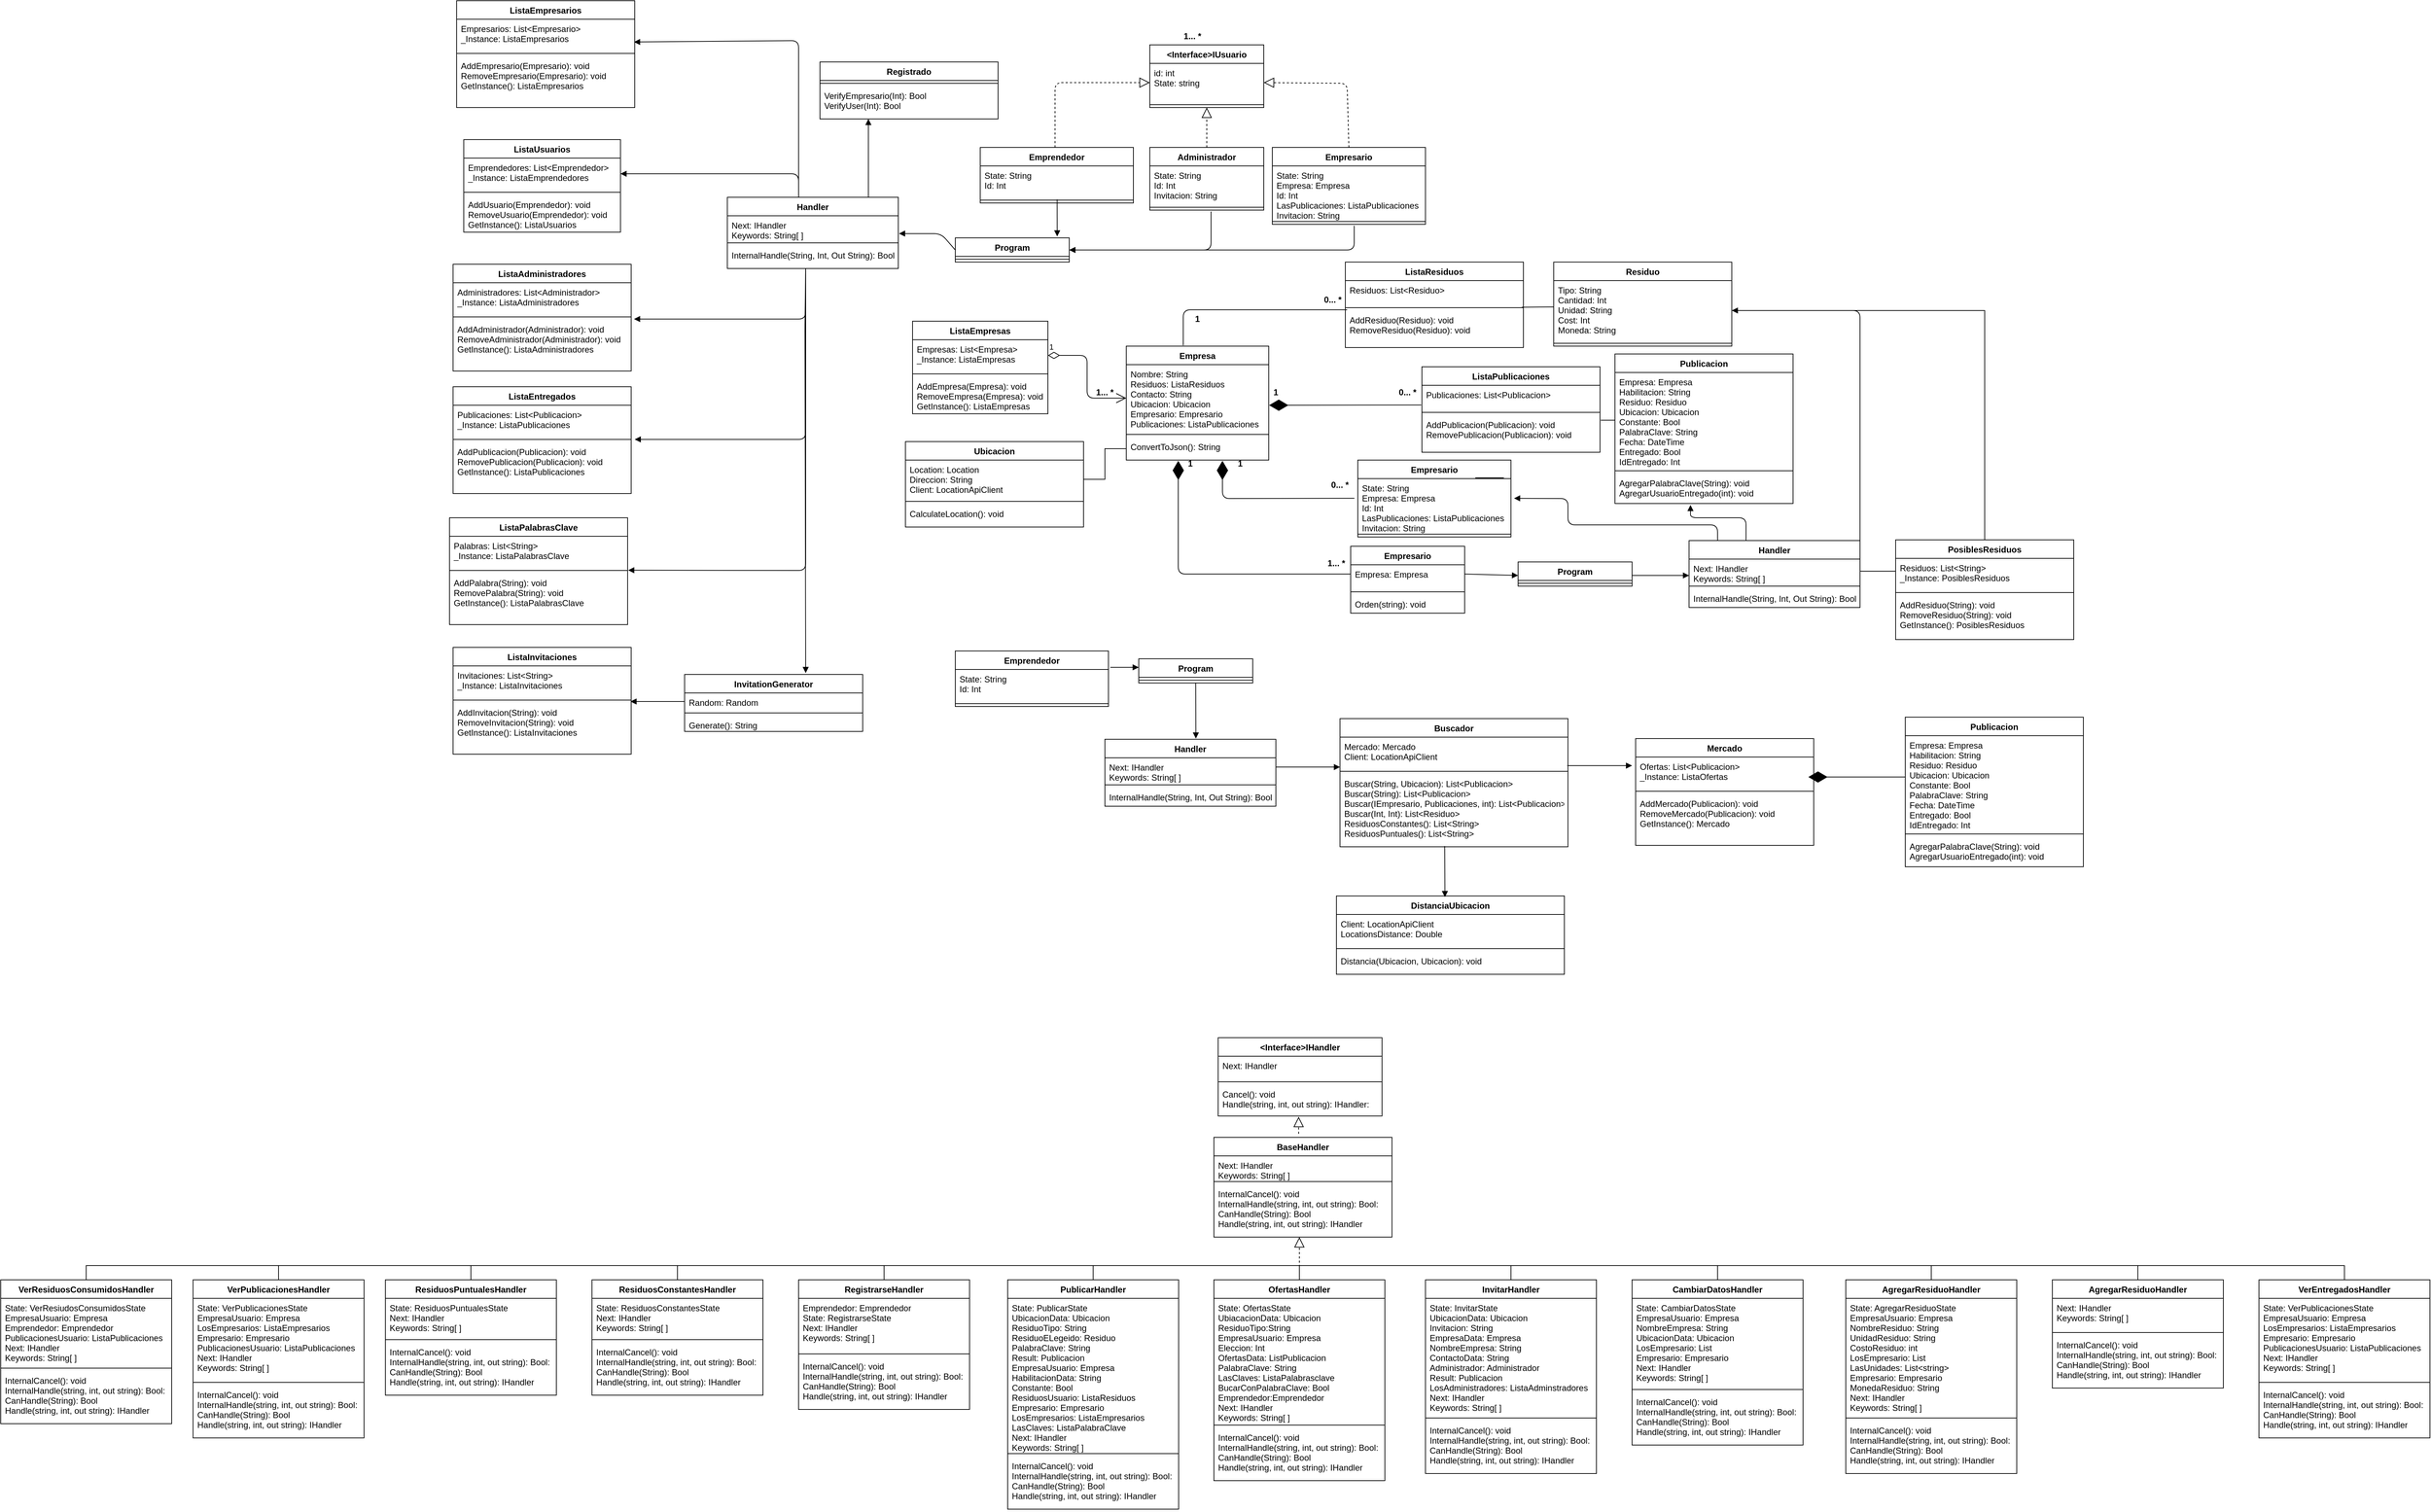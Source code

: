 <mxfile version="15.3.8" type="device"><diagram id="tjDaMrP57I8unziG7F06" name="Page-1"><mxGraphModel dx="3550" dy="1059" grid="1" gridSize="10" guides="1" tooltips="1" connect="1" arrows="1" fold="1" page="1" pageScale="1" pageWidth="827" pageHeight="1169" math="0" shadow="0"><root><mxCell id="0"/><mxCell id="1" parent="0"/><mxCell id="116" value="" style="endArrow=diamondThin;endFill=1;endSize=24;html=1;entryX=1.033;entryY=0.922;entryDx=0;entryDy=0;entryPerimeter=0;exitX=-0.004;exitY=0.814;exitDx=0;exitDy=0;exitPerimeter=0;" parent="1" source="rakeVat9ONsAaxjNw2n6-567" edge="1"><mxGeometry width="160" relative="1" as="geometry"><mxPoint x="890" y="630" as="sourcePoint"/><mxPoint x="660.6" y="631.98" as="targetPoint"/></mxGeometry></mxCell><mxCell id="120" value="0... *" style="text;align=center;fontStyle=1;verticalAlign=middle;spacingLeft=3;spacingRight=3;strokeColor=none;rotatable=0;points=[[0,0.5],[1,0.5]];portConstraint=eastwest;" parent="1" vertex="1"><mxGeometry x="710" y="470" width="80" height="26" as="geometry"/></mxCell><mxCell id="123" value="" style="endArrow=diamondThin;endFill=1;endSize=24;html=1;exitX=0;exitY=0.5;exitDx=0;exitDy=0;" parent="1" edge="1"><mxGeometry width="160" relative="1" as="geometry"><mxPoint x="775" y="869" as="sourcePoint"/><mxPoint x="533" y="710" as="targetPoint"/><Array as="points"><mxPoint x="533" y="869"/></Array></mxGeometry></mxCell><mxCell id="124" value="1... *" style="text;align=center;fontStyle=1;verticalAlign=middle;spacingLeft=3;spacingRight=3;strokeColor=none;rotatable=0;points=[[0,0.5],[1,0.5]];portConstraint=eastwest;" parent="1" vertex="1"><mxGeometry x="715" y="840" width="80" height="26" as="geometry"/></mxCell><mxCell id="125" value="1" style="text;align=center;fontStyle=1;verticalAlign=middle;spacingLeft=3;spacingRight=3;strokeColor=none;rotatable=0;points=[[0,0.5],[1,0.5]];portConstraint=eastwest;" parent="1" vertex="1"><mxGeometry x="510" y="700" width="80" height="26" as="geometry"/></mxCell><mxCell id="127" value="" style="endArrow=diamondThin;endFill=1;endSize=24;html=1;exitX=-0.022;exitY=0.374;exitDx=0;exitDy=0;exitPerimeter=0;" parent="1" source="rakeVat9ONsAaxjNw2n6-603" edge="1"><mxGeometry width="160" relative="1" as="geometry"><mxPoint x="775" y="763" as="sourcePoint"/><mxPoint x="595" y="710" as="targetPoint"/><Array as="points"><mxPoint x="595" y="763"/></Array></mxGeometry></mxCell><mxCell id="129" value="1" style="text;align=center;fontStyle=1;verticalAlign=middle;spacingLeft=3;spacingRight=3;strokeColor=none;rotatable=0;points=[[0,0.5],[1,0.5]];portConstraint=eastwest;" parent="1" vertex="1"><mxGeometry x="630" y="600" width="80" height="26" as="geometry"/></mxCell><mxCell id="130" value="1" style="text;align=center;fontStyle=1;verticalAlign=middle;spacingLeft=3;spacingRight=3;strokeColor=none;rotatable=0;points=[[0,0.5],[1,0.5]];portConstraint=eastwest;" parent="1" vertex="1"><mxGeometry x="580" y="700" width="80" height="26" as="geometry"/></mxCell><mxCell id="131" value="0... *" style="text;align=center;fontStyle=1;verticalAlign=middle;spacingLeft=3;spacingRight=3;strokeColor=none;rotatable=0;points=[[0,0.5],[1,0.5]];portConstraint=eastwest;" parent="1" vertex="1"><mxGeometry x="815" y="600" width="80" height="26" as="geometry"/></mxCell><mxCell id="132" value="0... *" style="text;align=center;fontStyle=1;verticalAlign=middle;spacingLeft=3;spacingRight=3;strokeColor=none;rotatable=0;points=[[0,0.5],[1,0.5]];portConstraint=eastwest;" parent="1" vertex="1"><mxGeometry x="720" y="730" width="80" height="26" as="geometry"/></mxCell><mxCell id="133" value="" style="endArrow=none;html=1;" parent="1" edge="1"><mxGeometry width="50" height="50" relative="1" as="geometry"><mxPoint x="540" y="548" as="sourcePoint"/><mxPoint x="770" y="498" as="targetPoint"/><Array as="points"><mxPoint x="540" y="498"/></Array></mxGeometry></mxCell><mxCell id="134" value="1" style="text;align=center;fontStyle=1;verticalAlign=middle;spacingLeft=3;spacingRight=3;strokeColor=none;rotatable=0;points=[[0,0.5],[1,0.5]];portConstraint=eastwest;" parent="1" vertex="1"><mxGeometry x="520" y="497" width="80" height="26" as="geometry"/></mxCell><mxCell id="135" value="&lt;Interface&gt;IUsuario" style="swimlane;fontStyle=1;align=center;verticalAlign=top;childLayout=stackLayout;horizontal=1;startSize=26;horizontalStack=0;resizeParent=1;resizeParentMax=0;resizeLast=0;collapsible=1;marginBottom=0;" parent="1" vertex="1"><mxGeometry x="493" y="126" width="160" height="88" as="geometry"/></mxCell><mxCell id="136" value="id: int&#10;State: string&#10;" style="text;strokeColor=none;fillColor=none;align=left;verticalAlign=top;spacingLeft=4;spacingRight=4;overflow=hidden;rotatable=0;points=[[0,0.5],[1,0.5]];portConstraint=eastwest;" parent="135" vertex="1"><mxGeometry y="26" width="160" height="54" as="geometry"/></mxCell><mxCell id="137" value="" style="line;strokeWidth=1;fillColor=none;align=left;verticalAlign=middle;spacingTop=-1;spacingLeft=3;spacingRight=3;rotatable=0;labelPosition=right;points=[];portConstraint=eastwest;" parent="135" vertex="1"><mxGeometry y="80" width="160" height="8" as="geometry"/></mxCell><mxCell id="186" value="ListaEmpresas" style="swimlane;fontStyle=1;align=center;verticalAlign=top;childLayout=stackLayout;horizontal=1;startSize=26;horizontalStack=0;resizeParent=1;resizeParentMax=0;resizeLast=0;collapsible=1;marginBottom=0;" parent="1" vertex="1"><mxGeometry x="160" y="514" width="190" height="130" as="geometry"/></mxCell><mxCell id="187" value="Empresas: List&lt;Empresa&gt;&#10;_Instance: ListaEmpresas" style="text;strokeColor=none;fillColor=none;align=left;verticalAlign=top;spacingLeft=4;spacingRight=4;overflow=hidden;rotatable=0;points=[[0,0.5],[1,0.5]];portConstraint=eastwest;" parent="186" vertex="1"><mxGeometry y="26" width="190" height="44" as="geometry"/></mxCell><mxCell id="188" value="" style="line;strokeWidth=1;fillColor=none;align=left;verticalAlign=middle;spacingTop=-1;spacingLeft=3;spacingRight=3;rotatable=0;labelPosition=right;points=[];portConstraint=eastwest;" parent="186" vertex="1"><mxGeometry y="70" width="190" height="8" as="geometry"/></mxCell><mxCell id="189" value="AddEmpresa(Empresa): void&#10;RemoveEmpresa(Empresa): void&#10;GetInstance(): ListaEmpresas" style="text;strokeColor=none;fillColor=none;align=left;verticalAlign=top;spacingLeft=4;spacingRight=4;overflow=hidden;rotatable=0;points=[[0,0.5],[1,0.5]];portConstraint=eastwest;" parent="186" vertex="1"><mxGeometry y="78" width="190" height="52" as="geometry"/></mxCell><mxCell id="190" value="" style="html=1;verticalAlign=bottom;endArrow=block;exitX=0.5;exitY=0;exitDx=0;exitDy=0;entryX=0.424;entryY=1.048;entryDx=0;entryDy=0;entryPerimeter=0;" parent="1" target="rakeVat9ONsAaxjNw2n6-581" edge="1"><mxGeometry width="80" relative="1" as="geometry"><mxPoint x="1330" y="832" as="sourcePoint"/><mxPoint x="1250" y="695" as="targetPoint"/><Array as="points"><mxPoint x="1330" y="790"/><mxPoint x="1252" y="790"/></Array></mxGeometry></mxCell><mxCell id="191" value="" style="html=1;verticalAlign=bottom;endArrow=block;exitX=1;exitY=0.5;exitDx=0;exitDy=0;entryX=0;entryY=0.5;entryDx=0;entryDy=0;" parent="1" edge="1"><mxGeometry width="80" relative="1" as="geometry"><mxPoint x="1170" y="871" as="sourcePoint"/><mxPoint x="1250" y="871" as="targetPoint"/></mxGeometry></mxCell><mxCell id="192" value="" style="html=1;verticalAlign=bottom;endArrow=block;exitX=1;exitY=0.5;exitDx=0;exitDy=0;entryX=0;entryY=0.5;entryDx=0;entryDy=0;" parent="1" edge="1"><mxGeometry width="80" relative="1" as="geometry"><mxPoint x="935.0" y="869" as="sourcePoint"/><mxPoint x="1010" y="871" as="targetPoint"/></mxGeometry></mxCell><mxCell id="193" value="" style="html=1;verticalAlign=bottom;endArrow=block;entryX=1;entryY=0.5;entryDx=0;entryDy=0;exitX=1;exitY=0;exitDx=0;exitDy=0;" parent="1" target="rakeVat9ONsAaxjNw2n6-583" edge="1" source="rakeVat9ONsAaxjNw2n6-609"><mxGeometry width="80" relative="1" as="geometry"><mxPoint x="1370" y="832" as="sourcePoint"/><mxPoint x="935" y="498" as="targetPoint"/><Array as="points"><mxPoint x="1490" y="499"/></Array></mxGeometry></mxCell><mxCell id="224" value="Empresario" style="swimlane;fontStyle=1;align=center;verticalAlign=top;childLayout=stackLayout;horizontal=1;startSize=26;horizontalStack=0;resizeParent=1;resizeParentMax=0;resizeLast=0;collapsible=1;marginBottom=0;" parent="1" vertex="1"><mxGeometry x="665" y="270" width="215" height="108" as="geometry"><mxRectangle x="775" y="826" width="100" height="26" as="alternateBounds"/></mxGeometry></mxCell><mxCell id="225" value="State: String&#10;Empresa: Empresa&#10;Id: Int&#10;LasPublicaciones: ListaPublicaciones&#10;Invitacion: String" style="text;strokeColor=none;fillColor=none;align=left;verticalAlign=top;spacingLeft=4;spacingRight=4;overflow=hidden;rotatable=0;points=[[0,0.5],[1,0.5]];portConstraint=eastwest;" parent="224" vertex="1"><mxGeometry y="26" width="215" height="74" as="geometry"/></mxCell><mxCell id="226" value="" style="line;strokeWidth=1;fillColor=none;align=left;verticalAlign=middle;spacingTop=-1;spacingLeft=3;spacingRight=3;rotatable=0;labelPosition=right;points=[];portConstraint=eastwest;" parent="224" vertex="1"><mxGeometry y="100" width="215" height="8" as="geometry"/></mxCell><mxCell id="236" value="" style="endArrow=block;dashed=1;endFill=0;endSize=12;html=1;entryX=0.5;entryY=1;entryDx=0;entryDy=0;exitX=0.5;exitY=0;exitDx=0;exitDy=0;" parent="1" target="135" edge="1"><mxGeometry width="160" relative="1" as="geometry"><mxPoint x="573" y="270" as="sourcePoint"/><mxPoint x="573.96" y="262.468" as="targetPoint"/></mxGeometry></mxCell><mxCell id="237" value="" style="endArrow=block;dashed=1;endFill=0;endSize=12;html=1;entryX=0;entryY=0.5;entryDx=0;entryDy=0;" parent="1" target="136" edge="1"><mxGeometry width="160" relative="1" as="geometry"><mxPoint x="360" y="270" as="sourcePoint"/><mxPoint x="523" y="496" as="targetPoint"/><Array as="points"><mxPoint x="360" y="220"/><mxPoint x="360" y="179"/></Array></mxGeometry></mxCell><mxCell id="238" value="" style="endArrow=block;dashed=1;endFill=0;endSize=12;html=1;exitX=0.5;exitY=0;exitDx=0;exitDy=0;entryX=1;entryY=0.5;entryDx=0;entryDy=0;" parent="1" source="224" target="136" edge="1"><mxGeometry width="160" relative="1" as="geometry"><mxPoint x="373" y="486" as="sourcePoint"/><mxPoint x="573" y="256" as="targetPoint"/><Array as="points"><mxPoint x="770" y="180"/></Array></mxGeometry></mxCell><mxCell id="265" value="1" style="endArrow=open;html=1;endSize=12;startArrow=diamondThin;startSize=14;startFill=0;edgeStyle=orthogonalEdgeStyle;align=left;verticalAlign=bottom;exitX=1;exitY=0.5;exitDx=0;exitDy=0;entryX=0;entryY=0.5;entryDx=0;entryDy=0;" parent="1" source="187" target="356" edge="1"><mxGeometry x="-1" y="3" relative="1" as="geometry"><mxPoint x="240" y="635.41" as="sourcePoint"/><mxPoint x="454" y="594" as="targetPoint"/></mxGeometry></mxCell><mxCell id="266" value="1... *" style="text;align=center;fontStyle=1;verticalAlign=middle;spacingLeft=3;spacingRight=3;strokeColor=none;rotatable=0;points=[[0,0.5],[1,0.5]];portConstraint=eastwest;" parent="1" vertex="1"><mxGeometry x="390" y="600" width="80" height="26" as="geometry"/></mxCell><mxCell id="271" value="1... *" style="text;align=center;fontStyle=1;verticalAlign=middle;spacingLeft=3;spacingRight=3;strokeColor=none;rotatable=0;points=[[0,0.5],[1,0.5]];portConstraint=eastwest;" parent="1" vertex="1"><mxGeometry x="513" y="100" width="80" height="26" as="geometry"/></mxCell><mxCell id="274" value="" style="html=1;verticalAlign=bottom;endArrow=block;exitX=0.25;exitY=0;exitDx=0;exitDy=0;entryX=1.02;entryY=0.374;entryDx=0;entryDy=0;entryPerimeter=0;" parent="1" target="rakeVat9ONsAaxjNw2n6-603" edge="1"><mxGeometry width="80" relative="1" as="geometry"><mxPoint x="1290" y="832" as="sourcePoint"/><mxPoint x="985" y="763" as="targetPoint"/><Array as="points"><mxPoint x="1290" y="800"/><mxPoint x="1080" y="800"/><mxPoint x="1080" y="763"/></Array></mxGeometry></mxCell><mxCell id="275" value="Empresario" style="swimlane;fontStyle=1;align=center;verticalAlign=top;childLayout=stackLayout;horizontal=1;startSize=26;horizontalStack=0;resizeParent=1;resizeParentMax=0;resizeLast=0;collapsible=1;marginBottom=0;" parent="1" vertex="1"><mxGeometry x="775" y="830" width="160" height="94" as="geometry"><mxRectangle x="775" y="826" width="100" height="26" as="alternateBounds"/></mxGeometry></mxCell><mxCell id="276" value="Empresa: Empresa" style="text;strokeColor=none;fillColor=none;align=left;verticalAlign=top;spacingLeft=4;spacingRight=4;overflow=hidden;rotatable=0;points=[[0,0.5],[1,0.5]];portConstraint=eastwest;" parent="275" vertex="1"><mxGeometry y="26" width="160" height="34" as="geometry"/></mxCell><mxCell id="277" value="" style="line;strokeWidth=1;fillColor=none;align=left;verticalAlign=middle;spacingTop=-1;spacingLeft=3;spacingRight=3;rotatable=0;labelPosition=right;points=[];portConstraint=eastwest;" parent="275" vertex="1"><mxGeometry y="60" width="160" height="8" as="geometry"/></mxCell><mxCell id="278" value="Orden(string): void" style="text;strokeColor=none;fillColor=none;align=left;verticalAlign=top;spacingLeft=4;spacingRight=4;overflow=hidden;rotatable=0;points=[[0,0.5],[1,0.5]];portConstraint=eastwest;" parent="275" vertex="1"><mxGeometry y="68" width="160" height="26" as="geometry"/></mxCell><mxCell id="325" value="Program" style="swimlane;fontStyle=1;align=center;verticalAlign=top;childLayout=stackLayout;horizontal=1;startSize=26;horizontalStack=0;resizeParent=1;resizeParentMax=0;resizeLast=0;collapsible=1;marginBottom=0;" parent="1" vertex="1"><mxGeometry x="1010" y="852" width="160" height="34" as="geometry"/></mxCell><mxCell id="327" value="" style="line;strokeWidth=1;fillColor=none;align=left;verticalAlign=middle;spacingTop=-1;spacingLeft=3;spacingRight=3;rotatable=0;labelPosition=right;points=[];portConstraint=eastwest;" parent="325" vertex="1"><mxGeometry y="26" width="160" height="8" as="geometry"/></mxCell><mxCell id="355" value="Empresa" style="swimlane;fontStyle=1;align=center;verticalAlign=top;childLayout=stackLayout;horizontal=1;startSize=26;horizontalStack=0;resizeParent=1;resizeParentMax=0;resizeLast=0;collapsible=1;marginBottom=0;" parent="1" vertex="1"><mxGeometry x="460" y="549" width="200" height="160" as="geometry"/></mxCell><mxCell id="356" value="Nombre: String&#10;Residuos: ListaResiduos&#10;Contacto: String&#10;Ubicacion: Ubicacion&#10;Empresario: Empresario&#10;Publicaciones: ListaPublicaciones" style="text;strokeColor=none;fillColor=none;align=left;verticalAlign=top;spacingLeft=4;spacingRight=4;overflow=hidden;rotatable=0;points=[[0,0.5],[1,0.5]];portConstraint=eastwest;" parent="355" vertex="1"><mxGeometry y="26" width="200" height="94" as="geometry"/></mxCell><mxCell id="357" value="" style="line;strokeWidth=1;fillColor=none;align=left;verticalAlign=middle;spacingTop=-1;spacingLeft=3;spacingRight=3;rotatable=0;labelPosition=right;points=[];portConstraint=eastwest;" parent="355" vertex="1"><mxGeometry y="120" width="200" height="8" as="geometry"/></mxCell><mxCell id="358" value="ConvertToJson(): String" style="text;strokeColor=none;fillColor=none;align=left;verticalAlign=top;spacingLeft=4;spacingRight=4;overflow=hidden;rotatable=0;points=[[0,0.5],[1,0.5]];portConstraint=eastwest;" parent="355" vertex="1"><mxGeometry y="128" width="200" height="32" as="geometry"/></mxCell><mxCell id="373" value="" style="html=1;verticalAlign=bottom;endArrow=block;entryX=0;entryY=0.955;entryDx=0;entryDy=0;entryPerimeter=0;" parent="1" target="rakeVat9ONsAaxjNw2n6-591" edge="1"><mxGeometry width="80" relative="1" as="geometry"><mxPoint x="670" y="1140" as="sourcePoint"/><mxPoint x="750" y="1140" as="targetPoint"/></mxGeometry></mxCell><mxCell id="381" value="" style="html=1;verticalAlign=bottom;endArrow=block;exitX=0.997;exitY=0.909;exitDx=0;exitDy=0;exitPerimeter=0;entryX=-0.02;entryY=0.273;entryDx=0;entryDy=0;entryPerimeter=0;" parent="1" source="rakeVat9ONsAaxjNw2n6-591" target="rakeVat9ONsAaxjNw2n6-563" edge="1"><mxGeometry x="-0.08" y="17" width="80" relative="1" as="geometry"><mxPoint x="910" y="1140" as="sourcePoint"/><mxPoint x="1050" y="1140" as="targetPoint"/><mxPoint as="offset"/></mxGeometry></mxCell><mxCell id="386" value="" style="endArrow=diamondThin;endFill=1;endSize=24;html=1;" parent="1" edge="1"><mxGeometry width="160" relative="1" as="geometry"><mxPoint x="1553.5" y="1154" as="sourcePoint"/><mxPoint x="1417.5" y="1154" as="targetPoint"/></mxGeometry></mxCell><mxCell id="397" value="" style="html=1;verticalAlign=bottom;endArrow=block;exitX=1.012;exitY=-0.068;exitDx=0;exitDy=0;entryX=0;entryY=0.5;entryDx=0;entryDy=0;exitPerimeter=0;" parent="1" edge="1" source="rakeVat9ONsAaxjNw2n6-624"><mxGeometry width="80" relative="1" as="geometry"><mxPoint x="367.5" y="1000" as="sourcePoint"/><mxPoint x="477.5" y="1000" as="targetPoint"/></mxGeometry></mxCell><mxCell id="401" value="Program" style="swimlane;fontStyle=1;align=center;verticalAlign=top;childLayout=stackLayout;horizontal=1;startSize=26;horizontalStack=0;resizeParent=1;resizeParentMax=0;resizeLast=0;collapsible=1;marginBottom=0;" parent="1" vertex="1"><mxGeometry x="477.5" y="988" width="160" height="34" as="geometry"/></mxCell><mxCell id="403" value="" style="line;strokeWidth=1;fillColor=none;align=left;verticalAlign=middle;spacingTop=-1;spacingLeft=3;spacingRight=3;rotatable=0;labelPosition=right;points=[];portConstraint=eastwest;" parent="401" vertex="1"><mxGeometry y="26" width="160" height="8" as="geometry"/></mxCell><mxCell id="405" value="" style="html=1;verticalAlign=bottom;endArrow=block;entryX=0.5;entryY=0;entryDx=0;entryDy=0;exitX=0.5;exitY=1;exitDx=0;exitDy=0;" parent="1" edge="1" source="401"><mxGeometry width="80" relative="1" as="geometry"><mxPoint x="557.08" y="1045.002" as="sourcePoint"/><mxPoint x="557.72" y="1100" as="targetPoint"/></mxGeometry></mxCell><mxCell id="rakeVat9ONsAaxjNw2n6-406" value="&lt;Interface&gt;IHandler&#10;" style="swimlane;fontStyle=1;align=center;verticalAlign=top;childLayout=stackLayout;horizontal=1;startSize=26;horizontalStack=0;resizeParent=1;resizeParentMax=0;resizeLast=0;collapsible=1;marginBottom=0;" vertex="1" parent="1"><mxGeometry x="589" y="1520" width="230" height="110" as="geometry"/></mxCell><mxCell id="rakeVat9ONsAaxjNw2n6-407" value="Next: IHandler" style="text;strokeColor=none;fillColor=none;align=left;verticalAlign=top;spacingLeft=4;spacingRight=4;overflow=hidden;rotatable=0;points=[[0,0.5],[1,0.5]];portConstraint=eastwest;" vertex="1" parent="rakeVat9ONsAaxjNw2n6-406"><mxGeometry y="26" width="230" height="32" as="geometry"/></mxCell><mxCell id="rakeVat9ONsAaxjNw2n6-408" value="" style="line;strokeWidth=1;fillColor=none;align=left;verticalAlign=middle;spacingTop=-1;spacingLeft=3;spacingRight=3;rotatable=0;labelPosition=right;points=[];portConstraint=eastwest;" vertex="1" parent="rakeVat9ONsAaxjNw2n6-406"><mxGeometry y="58" width="230" height="8" as="geometry"/></mxCell><mxCell id="rakeVat9ONsAaxjNw2n6-409" value="Cancel(): void&#10;Handle(string, int, out string): IHandler: " style="text;strokeColor=none;fillColor=none;align=left;verticalAlign=top;spacingLeft=4;spacingRight=4;overflow=hidden;rotatable=0;points=[[0,0.5],[1,0.5]];portConstraint=eastwest;" vertex="1" parent="rakeVat9ONsAaxjNw2n6-406"><mxGeometry y="66" width="230" height="44" as="geometry"/></mxCell><mxCell id="rakeVat9ONsAaxjNw2n6-447" value="BaseHandler" style="swimlane;fontStyle=1;align=center;verticalAlign=top;childLayout=stackLayout;horizontal=1;startSize=26;horizontalStack=0;resizeParent=1;resizeParentMax=0;resizeLast=0;collapsible=1;marginBottom=0;" vertex="1" parent="1"><mxGeometry x="583" y="1660" width="250" height="140" as="geometry"/></mxCell><mxCell id="rakeVat9ONsAaxjNw2n6-448" value="Next: IHandler&#10;Keywords: String[ ]" style="text;strokeColor=none;fillColor=none;align=left;verticalAlign=top;spacingLeft=4;spacingRight=4;overflow=hidden;rotatable=0;points=[[0,0.5],[1,0.5]];portConstraint=eastwest;" vertex="1" parent="rakeVat9ONsAaxjNw2n6-447"><mxGeometry y="26" width="250" height="32" as="geometry"/></mxCell><mxCell id="rakeVat9ONsAaxjNw2n6-449" value="" style="line;strokeWidth=1;fillColor=none;align=left;verticalAlign=middle;spacingTop=-1;spacingLeft=3;spacingRight=3;rotatable=0;labelPosition=right;points=[];portConstraint=eastwest;" vertex="1" parent="rakeVat9ONsAaxjNw2n6-447"><mxGeometry y="58" width="250" height="8" as="geometry"/></mxCell><mxCell id="rakeVat9ONsAaxjNw2n6-450" value="InternalCancel(): void&#10;InternalHandle(string, int, out string): Bool: &#10;CanHandle(String): Bool&#10;Handle(string, int, out string): IHandler" style="text;strokeColor=none;fillColor=none;align=left;verticalAlign=top;spacingLeft=4;spacingRight=4;overflow=hidden;rotatable=0;points=[[0,0.5],[1,0.5]];portConstraint=eastwest;" vertex="1" parent="rakeVat9ONsAaxjNw2n6-447"><mxGeometry y="66" width="250" height="74" as="geometry"/></mxCell><mxCell id="rakeVat9ONsAaxjNw2n6-528" style="edgeStyle=orthogonalEdgeStyle;rounded=0;orthogonalLoop=1;jettySize=auto;html=1;exitX=0.5;exitY=0;exitDx=0;exitDy=0;entryX=0.5;entryY=0;entryDx=0;entryDy=0;endArrow=none;endFill=0;" edge="1" parent="1" source="rakeVat9ONsAaxjNw2n6-451" target="rakeVat9ONsAaxjNw2n6-464"><mxGeometry relative="1" as="geometry"/></mxCell><mxCell id="rakeVat9ONsAaxjNw2n6-451" value="AgregarResiduoHandler" style="swimlane;fontStyle=1;align=center;verticalAlign=top;childLayout=stackLayout;horizontal=1;startSize=26;horizontalStack=0;resizeParent=1;resizeParentMax=0;resizeLast=0;collapsible=1;marginBottom=0;" vertex="1" parent="1"><mxGeometry x="1470" y="1860" width="240" height="272" as="geometry"/></mxCell><mxCell id="rakeVat9ONsAaxjNw2n6-452" value="State: AgregarResiduoState&#10;EmpresaUsuario: Empresa&#10;NombreResiduo: String&#10;UnidadResiduo: String&#10;CostoResiduo: int&#10;LosEmpresario: List&#10;LasUnidades: List&lt;string&gt;&#10;Empresario: Empresario&#10;MonedaResiduo: String&#10;Next: IHandler&#10;Keywords: String[ ]" style="text;strokeColor=none;fillColor=none;align=left;verticalAlign=top;spacingLeft=4;spacingRight=4;overflow=hidden;rotatable=0;points=[[0,0.5],[1,0.5]];portConstraint=eastwest;" vertex="1" parent="rakeVat9ONsAaxjNw2n6-451"><mxGeometry y="26" width="240" height="164" as="geometry"/></mxCell><mxCell id="rakeVat9ONsAaxjNw2n6-453" value="" style="line;strokeWidth=1;fillColor=none;align=left;verticalAlign=middle;spacingTop=-1;spacingLeft=3;spacingRight=3;rotatable=0;labelPosition=right;points=[];portConstraint=eastwest;" vertex="1" parent="rakeVat9ONsAaxjNw2n6-451"><mxGeometry y="190" width="240" height="8" as="geometry"/></mxCell><mxCell id="rakeVat9ONsAaxjNw2n6-454" value="InternalCancel(): void&#10;InternalHandle(string, int, out string): Bool: &#10;CanHandle(String): Bool&#10;Handle(string, int, out string): IHandler&#10;" style="text;strokeColor=none;fillColor=none;align=left;verticalAlign=top;spacingLeft=4;spacingRight=4;overflow=hidden;rotatable=0;points=[[0,0.5],[1,0.5]];portConstraint=eastwest;" vertex="1" parent="rakeVat9ONsAaxjNw2n6-451"><mxGeometry y="198" width="240" height="74" as="geometry"/></mxCell><mxCell id="rakeVat9ONsAaxjNw2n6-527" style="edgeStyle=orthogonalEdgeStyle;rounded=0;orthogonalLoop=1;jettySize=auto;html=1;exitX=0.5;exitY=0;exitDx=0;exitDy=0;entryX=0.5;entryY=0;entryDx=0;entryDy=0;endArrow=none;endFill=0;" edge="1" parent="1" source="rakeVat9ONsAaxjNw2n6-455" target="rakeVat9ONsAaxjNw2n6-464"><mxGeometry relative="1" as="geometry"/></mxCell><mxCell id="rakeVat9ONsAaxjNw2n6-455" value="CambiarDatosHandler" style="swimlane;fontStyle=1;align=center;verticalAlign=top;childLayout=stackLayout;horizontal=1;startSize=26;horizontalStack=0;resizeParent=1;resizeParentMax=0;resizeLast=0;collapsible=1;marginBottom=0;" vertex="1" parent="1"><mxGeometry x="1170" y="1860" width="240" height="232" as="geometry"/></mxCell><mxCell id="rakeVat9ONsAaxjNw2n6-456" value="State: CambiarDatosState&#10;EmpresaUsuario: Empresa&#10;NombreEmpresa: String&#10;UbicacionData: Ubicacion&#10;LosEmpresario: List&#10;Empresario: Empresario&#10;Next: IHandler&#10;Keywords: String[ ]" style="text;strokeColor=none;fillColor=none;align=left;verticalAlign=top;spacingLeft=4;spacingRight=4;overflow=hidden;rotatable=0;points=[[0,0.5],[1,0.5]];portConstraint=eastwest;" vertex="1" parent="rakeVat9ONsAaxjNw2n6-455"><mxGeometry y="26" width="240" height="124" as="geometry"/></mxCell><mxCell id="rakeVat9ONsAaxjNw2n6-457" value="" style="line;strokeWidth=1;fillColor=none;align=left;verticalAlign=middle;spacingTop=-1;spacingLeft=3;spacingRight=3;rotatable=0;labelPosition=right;points=[];portConstraint=eastwest;" vertex="1" parent="rakeVat9ONsAaxjNw2n6-455"><mxGeometry y="150" width="240" height="8" as="geometry"/></mxCell><mxCell id="rakeVat9ONsAaxjNw2n6-458" value="InternalCancel(): void&#10;InternalHandle(string, int, out string): Bool: &#10;CanHandle(String): Bool&#10;Handle(string, int, out string): IHandler&#10;" style="text;strokeColor=none;fillColor=none;align=left;verticalAlign=top;spacingLeft=4;spacingRight=4;overflow=hidden;rotatable=0;points=[[0,0.5],[1,0.5]];portConstraint=eastwest;" vertex="1" parent="rakeVat9ONsAaxjNw2n6-455"><mxGeometry y="158" width="240" height="74" as="geometry"/></mxCell><mxCell id="rakeVat9ONsAaxjNw2n6-459" value="InvitarHandler" style="swimlane;fontStyle=1;align=center;verticalAlign=top;childLayout=stackLayout;horizontal=1;startSize=26;horizontalStack=0;resizeParent=1;resizeParentMax=0;resizeLast=0;collapsible=1;marginBottom=0;" vertex="1" parent="1"><mxGeometry x="880" y="1860" width="240" height="272" as="geometry"/></mxCell><mxCell id="rakeVat9ONsAaxjNw2n6-460" value="State: InvitarState&#10;UbicacionData: Ubicacion&#10;Invitacion: String&#10;EmpresaData: Empresa&#10;NombreEmpresa: String&#10;ContactoData: String&#10;Administrador: Administrador&#10;Result: Publicacion&#10;LosAdministradores: ListaAdminstradores&#10;Next: IHandler&#10;Keywords: String[ ]" style="text;strokeColor=none;fillColor=none;align=left;verticalAlign=top;spacingLeft=4;spacingRight=4;overflow=hidden;rotatable=0;points=[[0,0.5],[1,0.5]];portConstraint=eastwest;" vertex="1" parent="rakeVat9ONsAaxjNw2n6-459"><mxGeometry y="26" width="240" height="164" as="geometry"/></mxCell><mxCell id="rakeVat9ONsAaxjNw2n6-461" value="" style="line;strokeWidth=1;fillColor=none;align=left;verticalAlign=middle;spacingTop=-1;spacingLeft=3;spacingRight=3;rotatable=0;labelPosition=right;points=[];portConstraint=eastwest;" vertex="1" parent="rakeVat9ONsAaxjNw2n6-459"><mxGeometry y="190" width="240" height="8" as="geometry"/></mxCell><mxCell id="rakeVat9ONsAaxjNw2n6-462" value="InternalCancel(): void&#10;InternalHandle(string, int, out string): Bool: &#10;CanHandle(String): Bool&#10;Handle(string, int, out string): IHandler&#10;" style="text;strokeColor=none;fillColor=none;align=left;verticalAlign=top;spacingLeft=4;spacingRight=4;overflow=hidden;rotatable=0;points=[[0,0.5],[1,0.5]];portConstraint=eastwest;" vertex="1" parent="rakeVat9ONsAaxjNw2n6-459"><mxGeometry y="198" width="240" height="74" as="geometry"/></mxCell><mxCell id="rakeVat9ONsAaxjNw2n6-516" style="edgeStyle=orthogonalEdgeStyle;rounded=0;orthogonalLoop=1;jettySize=auto;html=1;endArrow=none;endFill=0;" edge="1" parent="1" source="rakeVat9ONsAaxjNw2n6-464" target="rakeVat9ONsAaxjNw2n6-459"><mxGeometry relative="1" as="geometry"><mxPoint x="820" y="1830" as="targetPoint"/><Array as="points"><mxPoint x="703" y="1840"/><mxPoint x="1000" y="1840"/></Array></mxGeometry></mxCell><mxCell id="rakeVat9ONsAaxjNw2n6-464" value="OfertasHandler" style="swimlane;fontStyle=1;align=center;verticalAlign=top;childLayout=stackLayout;horizontal=1;startSize=26;horizontalStack=0;resizeParent=1;resizeParentMax=0;resizeLast=0;collapsible=1;marginBottom=0;" vertex="1" parent="1"><mxGeometry x="583" y="1860" width="240" height="282" as="geometry"/></mxCell><mxCell id="rakeVat9ONsAaxjNw2n6-465" value="State: OfertasState&#10;UbiacacionData: Ubicacion&#10;ResiduoTipo:String&#10;EmpresaUsuario: Empresa&#10;Eleccion: Int&#10;OfertasData: ListPublicacion&#10;PalabraClave: String&#10;LasClaves: ListaPalabrasclave&#10;BucarConPalabraClave: Bool&#10;Emprendedor:Emprendedor&#10;Next: IHandler&#10;Keywords: String[ ]" style="text;strokeColor=none;fillColor=none;align=left;verticalAlign=top;spacingLeft=4;spacingRight=4;overflow=hidden;rotatable=0;points=[[0,0.5],[1,0.5]];portConstraint=eastwest;" vertex="1" parent="rakeVat9ONsAaxjNw2n6-464"><mxGeometry y="26" width="240" height="174" as="geometry"/></mxCell><mxCell id="rakeVat9ONsAaxjNw2n6-466" value="" style="line;strokeWidth=1;fillColor=none;align=left;verticalAlign=middle;spacingTop=-1;spacingLeft=3;spacingRight=3;rotatable=0;labelPosition=right;points=[];portConstraint=eastwest;" vertex="1" parent="rakeVat9ONsAaxjNw2n6-464"><mxGeometry y="200" width="240" height="8" as="geometry"/></mxCell><mxCell id="rakeVat9ONsAaxjNw2n6-467" value="InternalCancel(): void&#10;InternalHandle(string, int, out string): Bool: &#10;CanHandle(String): Bool&#10;Handle(string, int, out string): IHandler&#10;" style="text;strokeColor=none;fillColor=none;align=left;verticalAlign=top;spacingLeft=4;spacingRight=4;overflow=hidden;rotatable=0;points=[[0,0.5],[1,0.5]];portConstraint=eastwest;" vertex="1" parent="rakeVat9ONsAaxjNw2n6-464"><mxGeometry y="208" width="240" height="74" as="geometry"/></mxCell><mxCell id="rakeVat9ONsAaxjNw2n6-519" style="edgeStyle=orthogonalEdgeStyle;rounded=0;orthogonalLoop=1;jettySize=auto;html=1;exitX=0.5;exitY=0;exitDx=0;exitDy=0;entryX=0.5;entryY=0;entryDx=0;entryDy=0;endArrow=none;endFill=0;" edge="1" parent="1" source="rakeVat9ONsAaxjNw2n6-468" target="rakeVat9ONsAaxjNw2n6-464"><mxGeometry relative="1" as="geometry"/></mxCell><mxCell id="rakeVat9ONsAaxjNw2n6-468" value="PublicarHandler" style="swimlane;fontStyle=1;align=center;verticalAlign=top;childLayout=stackLayout;horizontal=1;startSize=26;horizontalStack=0;resizeParent=1;resizeParentMax=0;resizeLast=0;collapsible=1;marginBottom=0;" vertex="1" parent="1"><mxGeometry x="293.5" y="1860" width="240" height="322" as="geometry"/></mxCell><mxCell id="rakeVat9ONsAaxjNw2n6-469" value="State: PublicarState&#10;UbicacionData: Ubicacion&#10;ResiduoTipo: String&#10;ResiduoELegeido: Residuo&#10;PalabraClave: String&#10;Result: Publicacion&#10;EmpresaUsuario: Empresa&#10;HabilitacionData: String&#10;Constante: Bool&#10;ResiduosUsuario: ListaResiduos&#10;Empresario: Empresario&#10;LosEmpresarios: ListaEmpresarios&#10;LasClaves: ListaPalabraClave&#10;Next: IHandler&#10;Keywords: String[ ]" style="text;strokeColor=none;fillColor=none;align=left;verticalAlign=top;spacingLeft=4;spacingRight=4;overflow=hidden;rotatable=0;points=[[0,0.5],[1,0.5]];portConstraint=eastwest;" vertex="1" parent="rakeVat9ONsAaxjNw2n6-468"><mxGeometry y="26" width="240" height="214" as="geometry"/></mxCell><mxCell id="rakeVat9ONsAaxjNw2n6-470" value="" style="line;strokeWidth=1;fillColor=none;align=left;verticalAlign=middle;spacingTop=-1;spacingLeft=3;spacingRight=3;rotatable=0;labelPosition=right;points=[];portConstraint=eastwest;" vertex="1" parent="rakeVat9ONsAaxjNw2n6-468"><mxGeometry y="240" width="240" height="8" as="geometry"/></mxCell><mxCell id="rakeVat9ONsAaxjNw2n6-471" value="InternalCancel(): void&#10;InternalHandle(string, int, out string): Bool: &#10;CanHandle(String): Bool&#10;Handle(string, int, out string): IHandler&#10;" style="text;strokeColor=none;fillColor=none;align=left;verticalAlign=top;spacingLeft=4;spacingRight=4;overflow=hidden;rotatable=0;points=[[0,0.5],[1,0.5]];portConstraint=eastwest;" vertex="1" parent="rakeVat9ONsAaxjNw2n6-468"><mxGeometry y="248" width="240" height="74" as="geometry"/></mxCell><mxCell id="rakeVat9ONsAaxjNw2n6-520" style="edgeStyle=orthogonalEdgeStyle;rounded=0;orthogonalLoop=1;jettySize=auto;html=1;exitX=0.5;exitY=0;exitDx=0;exitDy=0;entryX=0.5;entryY=0;entryDx=0;entryDy=0;endArrow=none;endFill=0;" edge="1" parent="1" source="rakeVat9ONsAaxjNw2n6-472" target="rakeVat9ONsAaxjNw2n6-464"><mxGeometry relative="1" as="geometry"/></mxCell><mxCell id="rakeVat9ONsAaxjNw2n6-472" value="RegistrarseHandler" style="swimlane;fontStyle=1;align=center;verticalAlign=top;childLayout=stackLayout;horizontal=1;startSize=26;horizontalStack=0;resizeParent=1;resizeParentMax=0;resizeLast=0;collapsible=1;marginBottom=0;" vertex="1" parent="1"><mxGeometry y="1860" width="240" height="182" as="geometry"/></mxCell><mxCell id="rakeVat9ONsAaxjNw2n6-473" value="Emprendedor: Emprendedor&#10;State: RegistrarseState&#10;Next: IHandler&#10;Keywords: String[ ]" style="text;strokeColor=none;fillColor=none;align=left;verticalAlign=top;spacingLeft=4;spacingRight=4;overflow=hidden;rotatable=0;points=[[0,0.5],[1,0.5]];portConstraint=eastwest;" vertex="1" parent="rakeVat9ONsAaxjNw2n6-472"><mxGeometry y="26" width="240" height="74" as="geometry"/></mxCell><mxCell id="rakeVat9ONsAaxjNw2n6-474" value="" style="line;strokeWidth=1;fillColor=none;align=left;verticalAlign=middle;spacingTop=-1;spacingLeft=3;spacingRight=3;rotatable=0;labelPosition=right;points=[];portConstraint=eastwest;" vertex="1" parent="rakeVat9ONsAaxjNw2n6-472"><mxGeometry y="100" width="240" height="8" as="geometry"/></mxCell><mxCell id="rakeVat9ONsAaxjNw2n6-475" value="InternalCancel(): void&#10;InternalHandle(string, int, out string): Bool: &#10;CanHandle(String): Bool&#10;Handle(string, int, out string): IHandler&#10;" style="text;strokeColor=none;fillColor=none;align=left;verticalAlign=top;spacingLeft=4;spacingRight=4;overflow=hidden;rotatable=0;points=[[0,0.5],[1,0.5]];portConstraint=eastwest;" vertex="1" parent="rakeVat9ONsAaxjNw2n6-472"><mxGeometry y="108" width="240" height="74" as="geometry"/></mxCell><mxCell id="rakeVat9ONsAaxjNw2n6-521" style="edgeStyle=orthogonalEdgeStyle;rounded=0;orthogonalLoop=1;jettySize=auto;html=1;exitX=0.5;exitY=0;exitDx=0;exitDy=0;entryX=0.5;entryY=0;entryDx=0;entryDy=0;endArrow=none;endFill=0;" edge="1" parent="1" source="rakeVat9ONsAaxjNw2n6-477" target="rakeVat9ONsAaxjNw2n6-464"><mxGeometry relative="1" as="geometry"/></mxCell><mxCell id="rakeVat9ONsAaxjNw2n6-477" value="ResiduosConstantesHandler" style="swimlane;fontStyle=1;align=center;verticalAlign=top;childLayout=stackLayout;horizontal=1;startSize=26;horizontalStack=0;resizeParent=1;resizeParentMax=0;resizeLast=0;collapsible=1;marginBottom=0;" vertex="1" parent="1"><mxGeometry x="-290" y="1860" width="240" height="162" as="geometry"/></mxCell><mxCell id="rakeVat9ONsAaxjNw2n6-478" value="State: ResiduosConstantesState&#10;Next: IHandler&#10;Keywords: String[ ]" style="text;strokeColor=none;fillColor=none;align=left;verticalAlign=top;spacingLeft=4;spacingRight=4;overflow=hidden;rotatable=0;points=[[0,0.5],[1,0.5]];portConstraint=eastwest;" vertex="1" parent="rakeVat9ONsAaxjNw2n6-477"><mxGeometry y="26" width="240" height="54" as="geometry"/></mxCell><mxCell id="rakeVat9ONsAaxjNw2n6-479" value="" style="line;strokeWidth=1;fillColor=none;align=left;verticalAlign=middle;spacingTop=-1;spacingLeft=3;spacingRight=3;rotatable=0;labelPosition=right;points=[];portConstraint=eastwest;" vertex="1" parent="rakeVat9ONsAaxjNw2n6-477"><mxGeometry y="80" width="240" height="8" as="geometry"/></mxCell><mxCell id="rakeVat9ONsAaxjNw2n6-480" value="InternalCancel(): void&#10;InternalHandle(string, int, out string): Bool: &#10;CanHandle(String): Bool&#10;Handle(string, int, out string): IHandler&#10;" style="text;strokeColor=none;fillColor=none;align=left;verticalAlign=top;spacingLeft=4;spacingRight=4;overflow=hidden;rotatable=0;points=[[0,0.5],[1,0.5]];portConstraint=eastwest;" vertex="1" parent="rakeVat9ONsAaxjNw2n6-477"><mxGeometry y="88" width="240" height="74" as="geometry"/></mxCell><mxCell id="rakeVat9ONsAaxjNw2n6-529" style="edgeStyle=orthogonalEdgeStyle;rounded=0;orthogonalLoop=1;jettySize=auto;html=1;exitX=0.5;exitY=0;exitDx=0;exitDy=0;entryX=0.5;entryY=0;entryDx=0;entryDy=0;endArrow=none;endFill=0;" edge="1" parent="1" source="rakeVat9ONsAaxjNw2n6-481" target="rakeVat9ONsAaxjNw2n6-464"><mxGeometry relative="1" as="geometry"/></mxCell><mxCell id="rakeVat9ONsAaxjNw2n6-481" value="AgregarResiduoHandler" style="swimlane;fontStyle=1;align=center;verticalAlign=top;childLayout=stackLayout;horizontal=1;startSize=26;horizontalStack=0;resizeParent=1;resizeParentMax=0;resizeLast=0;collapsible=1;marginBottom=0;" vertex="1" parent="1"><mxGeometry x="1760" y="1860" width="240" height="152" as="geometry"/></mxCell><mxCell id="rakeVat9ONsAaxjNw2n6-482" value="Next: IHandler&#10;Keywords: String[ ]" style="text;strokeColor=none;fillColor=none;align=left;verticalAlign=top;spacingLeft=4;spacingRight=4;overflow=hidden;rotatable=0;points=[[0,0.5],[1,0.5]];portConstraint=eastwest;" vertex="1" parent="rakeVat9ONsAaxjNw2n6-481"><mxGeometry y="26" width="240" height="44" as="geometry"/></mxCell><mxCell id="rakeVat9ONsAaxjNw2n6-483" value="" style="line;strokeWidth=1;fillColor=none;align=left;verticalAlign=middle;spacingTop=-1;spacingLeft=3;spacingRight=3;rotatable=0;labelPosition=right;points=[];portConstraint=eastwest;" vertex="1" parent="rakeVat9ONsAaxjNw2n6-481"><mxGeometry y="70" width="240" height="8" as="geometry"/></mxCell><mxCell id="rakeVat9ONsAaxjNw2n6-484" value="InternalCancel(): void&#10;InternalHandle(string, int, out string): Bool: &#10;CanHandle(String): Bool&#10;Handle(string, int, out string): IHandler&#10;" style="text;strokeColor=none;fillColor=none;align=left;verticalAlign=top;spacingLeft=4;spacingRight=4;overflow=hidden;rotatable=0;points=[[0,0.5],[1,0.5]];portConstraint=eastwest;" vertex="1" parent="rakeVat9ONsAaxjNw2n6-481"><mxGeometry y="78" width="240" height="74" as="geometry"/></mxCell><mxCell id="rakeVat9ONsAaxjNw2n6-530" style="edgeStyle=orthogonalEdgeStyle;rounded=0;orthogonalLoop=1;jettySize=auto;html=1;exitX=0.5;exitY=0;exitDx=0;exitDy=0;entryX=0.5;entryY=0;entryDx=0;entryDy=0;endArrow=none;endFill=0;" edge="1" parent="1" source="rakeVat9ONsAaxjNw2n6-485" target="rakeVat9ONsAaxjNw2n6-464"><mxGeometry relative="1" as="geometry"/></mxCell><mxCell id="rakeVat9ONsAaxjNw2n6-485" value="VerEntregadosHandler" style="swimlane;fontStyle=1;align=center;verticalAlign=top;childLayout=stackLayout;horizontal=1;startSize=26;horizontalStack=0;resizeParent=1;resizeParentMax=0;resizeLast=0;collapsible=1;marginBottom=0;" vertex="1" parent="1"><mxGeometry x="2050" y="1860" width="240" height="222" as="geometry"/></mxCell><mxCell id="rakeVat9ONsAaxjNw2n6-486" value="State: VerPublicacionesState&#10;EmpresaUsuario: Empresa&#10;LosEmpresarios: ListaEmpresarios&#10;Empresario: Empresario&#10;PublicacionesUsuario: ListaPublicaciones&#10;Next: IHandler&#10;Keywords: String[ ]" style="text;strokeColor=none;fillColor=none;align=left;verticalAlign=top;spacingLeft=4;spacingRight=4;overflow=hidden;rotatable=0;points=[[0,0.5],[1,0.5]];portConstraint=eastwest;" vertex="1" parent="rakeVat9ONsAaxjNw2n6-485"><mxGeometry y="26" width="240" height="114" as="geometry"/></mxCell><mxCell id="rakeVat9ONsAaxjNw2n6-487" value="" style="line;strokeWidth=1;fillColor=none;align=left;verticalAlign=middle;spacingTop=-1;spacingLeft=3;spacingRight=3;rotatable=0;labelPosition=right;points=[];portConstraint=eastwest;" vertex="1" parent="rakeVat9ONsAaxjNw2n6-485"><mxGeometry y="140" width="240" height="8" as="geometry"/></mxCell><mxCell id="rakeVat9ONsAaxjNw2n6-488" value="InternalCancel(): void&#10;InternalHandle(string, int, out string): Bool: &#10;CanHandle(String): Bool&#10;Handle(string, int, out string): IHandler&#10;" style="text;strokeColor=none;fillColor=none;align=left;verticalAlign=top;spacingLeft=4;spacingRight=4;overflow=hidden;rotatable=0;points=[[0,0.5],[1,0.5]];portConstraint=eastwest;" vertex="1" parent="rakeVat9ONsAaxjNw2n6-485"><mxGeometry y="148" width="240" height="74" as="geometry"/></mxCell><mxCell id="rakeVat9ONsAaxjNw2n6-524" style="edgeStyle=orthogonalEdgeStyle;rounded=0;orthogonalLoop=1;jettySize=auto;html=1;exitX=0.5;exitY=0;exitDx=0;exitDy=0;entryX=0.5;entryY=0;entryDx=0;entryDy=0;endArrow=none;endFill=0;" edge="1" parent="1" source="rakeVat9ONsAaxjNw2n6-489" target="rakeVat9ONsAaxjNw2n6-464"><mxGeometry relative="1" as="geometry"/></mxCell><mxCell id="rakeVat9ONsAaxjNw2n6-489" value="ResiduosPuntualesHandler" style="swimlane;fontStyle=1;align=center;verticalAlign=top;childLayout=stackLayout;horizontal=1;startSize=26;horizontalStack=0;resizeParent=1;resizeParentMax=0;resizeLast=0;collapsible=1;marginBottom=0;" vertex="1" parent="1"><mxGeometry x="-580" y="1860" width="240" height="162" as="geometry"/></mxCell><mxCell id="rakeVat9ONsAaxjNw2n6-490" value="State: ResiduosPuntualesState&#10;Next: IHandler&#10;Keywords: String[ ]" style="text;strokeColor=none;fillColor=none;align=left;verticalAlign=top;spacingLeft=4;spacingRight=4;overflow=hidden;rotatable=0;points=[[0,0.5],[1,0.5]];portConstraint=eastwest;" vertex="1" parent="rakeVat9ONsAaxjNw2n6-489"><mxGeometry y="26" width="240" height="54" as="geometry"/></mxCell><mxCell id="rakeVat9ONsAaxjNw2n6-491" value="" style="line;strokeWidth=1;fillColor=none;align=left;verticalAlign=middle;spacingTop=-1;spacingLeft=3;spacingRight=3;rotatable=0;labelPosition=right;points=[];portConstraint=eastwest;" vertex="1" parent="rakeVat9ONsAaxjNw2n6-489"><mxGeometry y="80" width="240" height="8" as="geometry"/></mxCell><mxCell id="rakeVat9ONsAaxjNw2n6-492" value="InternalCancel(): void&#10;InternalHandle(string, int, out string): Bool: &#10;CanHandle(String): Bool&#10;Handle(string, int, out string): IHandler&#10;" style="text;strokeColor=none;fillColor=none;align=left;verticalAlign=top;spacingLeft=4;spacingRight=4;overflow=hidden;rotatable=0;points=[[0,0.5],[1,0.5]];portConstraint=eastwest;" vertex="1" parent="rakeVat9ONsAaxjNw2n6-489"><mxGeometry y="88" width="240" height="74" as="geometry"/></mxCell><mxCell id="rakeVat9ONsAaxjNw2n6-525" style="edgeStyle=orthogonalEdgeStyle;rounded=0;orthogonalLoop=1;jettySize=auto;html=1;exitX=0.5;exitY=0;exitDx=0;exitDy=0;entryX=0.5;entryY=0;entryDx=0;entryDy=0;endArrow=none;endFill=0;" edge="1" parent="1" source="rakeVat9ONsAaxjNw2n6-493" target="rakeVat9ONsAaxjNw2n6-464"><mxGeometry relative="1" as="geometry"/></mxCell><mxCell id="rakeVat9ONsAaxjNw2n6-493" value="VerPublicacionesHandler" style="swimlane;fontStyle=1;align=center;verticalAlign=top;childLayout=stackLayout;horizontal=1;startSize=26;horizontalStack=0;resizeParent=1;resizeParentMax=0;resizeLast=0;collapsible=1;marginBottom=0;" vertex="1" parent="1"><mxGeometry x="-850" y="1860" width="240" height="222" as="geometry"/></mxCell><mxCell id="rakeVat9ONsAaxjNw2n6-494" value="State: VerPublicacionesState&#10;EmpresaUsuario: Empresa&#10;LosEmpresarios: ListaEmpresarios&#10;Empresario: Empresario&#10;PublicacionesUsuario: ListaPublicaciones&#10;Next: IHandler&#10;Keywords: String[ ]" style="text;strokeColor=none;fillColor=none;align=left;verticalAlign=top;spacingLeft=4;spacingRight=4;overflow=hidden;rotatable=0;points=[[0,0.5],[1,0.5]];portConstraint=eastwest;" vertex="1" parent="rakeVat9ONsAaxjNw2n6-493"><mxGeometry y="26" width="240" height="114" as="geometry"/></mxCell><mxCell id="rakeVat9ONsAaxjNw2n6-495" value="" style="line;strokeWidth=1;fillColor=none;align=left;verticalAlign=middle;spacingTop=-1;spacingLeft=3;spacingRight=3;rotatable=0;labelPosition=right;points=[];portConstraint=eastwest;" vertex="1" parent="rakeVat9ONsAaxjNw2n6-493"><mxGeometry y="140" width="240" height="8" as="geometry"/></mxCell><mxCell id="rakeVat9ONsAaxjNw2n6-496" value="InternalCancel(): void&#10;InternalHandle(string, int, out string): Bool: &#10;CanHandle(String): Bool&#10;Handle(string, int, out string): IHandler&#10;" style="text;strokeColor=none;fillColor=none;align=left;verticalAlign=top;spacingLeft=4;spacingRight=4;overflow=hidden;rotatable=0;points=[[0,0.5],[1,0.5]];portConstraint=eastwest;" vertex="1" parent="rakeVat9ONsAaxjNw2n6-493"><mxGeometry y="148" width="240" height="74" as="geometry"/></mxCell><mxCell id="rakeVat9ONsAaxjNw2n6-526" style="edgeStyle=orthogonalEdgeStyle;rounded=0;orthogonalLoop=1;jettySize=auto;html=1;exitX=0.5;exitY=0;exitDx=0;exitDy=0;entryX=0.5;entryY=0;entryDx=0;entryDy=0;endArrow=none;endFill=0;" edge="1" parent="1" source="rakeVat9ONsAaxjNw2n6-501" target="rakeVat9ONsAaxjNw2n6-464"><mxGeometry relative="1" as="geometry"/></mxCell><mxCell id="rakeVat9ONsAaxjNw2n6-501" value="VerResiduosConsumidosHandler" style="swimlane;fontStyle=1;align=center;verticalAlign=top;childLayout=stackLayout;horizontal=1;startSize=26;horizontalStack=0;resizeParent=1;resizeParentMax=0;resizeLast=0;collapsible=1;marginBottom=0;" vertex="1" parent="1"><mxGeometry x="-1120" y="1860" width="240" height="202" as="geometry"/></mxCell><mxCell id="rakeVat9ONsAaxjNw2n6-502" value="State: VerResiudosConsumidosState&#10;EmpresaUsuario: Empresa&#10;Emprendedor: Emprendedor&#10;PublicacionesUsuario: ListaPublicaciones&#10;Next: IHandler&#10;Keywords: String[ ]" style="text;strokeColor=none;fillColor=none;align=left;verticalAlign=top;spacingLeft=4;spacingRight=4;overflow=hidden;rotatable=0;points=[[0,0.5],[1,0.5]];portConstraint=eastwest;" vertex="1" parent="rakeVat9ONsAaxjNw2n6-501"><mxGeometry y="26" width="240" height="94" as="geometry"/></mxCell><mxCell id="rakeVat9ONsAaxjNw2n6-503" value="" style="line;strokeWidth=1;fillColor=none;align=left;verticalAlign=middle;spacingTop=-1;spacingLeft=3;spacingRight=3;rotatable=0;labelPosition=right;points=[];portConstraint=eastwest;" vertex="1" parent="rakeVat9ONsAaxjNw2n6-501"><mxGeometry y="120" width="240" height="8" as="geometry"/></mxCell><mxCell id="rakeVat9ONsAaxjNw2n6-504" value="InternalCancel(): void&#10;InternalHandle(string, int, out string): Bool: &#10;CanHandle(String): Bool&#10;Handle(string, int, out string): IHandler&#10;" style="text;strokeColor=none;fillColor=none;align=left;verticalAlign=top;spacingLeft=4;spacingRight=4;overflow=hidden;rotatable=0;points=[[0,0.5],[1,0.5]];portConstraint=eastwest;" vertex="1" parent="rakeVat9ONsAaxjNw2n6-501"><mxGeometry y="128" width="240" height="74" as="geometry"/></mxCell><mxCell id="rakeVat9ONsAaxjNw2n6-513" value="" style="endArrow=block;dashed=1;endFill=0;endSize=12;html=1;exitX=0.5;exitY=0;exitDx=0;exitDy=0;" edge="1" parent="1" source="rakeVat9ONsAaxjNw2n6-464"><mxGeometry width="160" relative="1" as="geometry"><mxPoint x="720" y="1860" as="sourcePoint"/><mxPoint x="703" y="1800" as="targetPoint"/></mxGeometry></mxCell><mxCell id="rakeVat9ONsAaxjNw2n6-514" value="" style="endArrow=block;dashed=1;endFill=0;endSize=12;html=1;exitX=0.476;exitY=-0.036;exitDx=0;exitDy=0;exitPerimeter=0;entryX=0.491;entryY=1.023;entryDx=0;entryDy=0;entryPerimeter=0;" edge="1" parent="1" source="rakeVat9ONsAaxjNw2n6-447" target="rakeVat9ONsAaxjNw2n6-409"><mxGeometry width="160" relative="1" as="geometry"><mxPoint x="713" y="1870" as="sourcePoint"/><mxPoint x="708" y="1630" as="targetPoint"/></mxGeometry></mxCell><mxCell id="rakeVat9ONsAaxjNw2n6-531" value="Administrador" style="swimlane;fontStyle=1;align=center;verticalAlign=top;childLayout=stackLayout;horizontal=1;startSize=26;horizontalStack=0;resizeParent=1;resizeParentMax=0;resizeLast=0;collapsible=1;marginBottom=0;" vertex="1" parent="1"><mxGeometry x="493" y="270" width="160" height="88" as="geometry"><mxRectangle x="775" y="826" width="100" height="26" as="alternateBounds"/></mxGeometry></mxCell><mxCell id="rakeVat9ONsAaxjNw2n6-532" value="State: String&#10;Id: Int&#10;Invitacion: String" style="text;strokeColor=none;fillColor=none;align=left;verticalAlign=top;spacingLeft=4;spacingRight=4;overflow=hidden;rotatable=0;points=[[0,0.5],[1,0.5]];portConstraint=eastwest;" vertex="1" parent="rakeVat9ONsAaxjNw2n6-531"><mxGeometry y="26" width="160" height="54" as="geometry"/></mxCell><mxCell id="rakeVat9ONsAaxjNw2n6-533" value="" style="line;strokeWidth=1;fillColor=none;align=left;verticalAlign=middle;spacingTop=-1;spacingLeft=3;spacingRight=3;rotatable=0;labelPosition=right;points=[];portConstraint=eastwest;" vertex="1" parent="rakeVat9ONsAaxjNw2n6-531"><mxGeometry y="80" width="160" height="8" as="geometry"/></mxCell><mxCell id="rakeVat9ONsAaxjNw2n6-535" value="Emprendedor" style="swimlane;fontStyle=1;align=center;verticalAlign=top;childLayout=stackLayout;horizontal=1;startSize=26;horizontalStack=0;resizeParent=1;resizeParentMax=0;resizeLast=0;collapsible=1;marginBottom=0;" vertex="1" parent="1"><mxGeometry x="255" y="270" width="215" height="78" as="geometry"><mxRectangle x="775" y="826" width="100" height="26" as="alternateBounds"/></mxGeometry></mxCell><mxCell id="rakeVat9ONsAaxjNw2n6-536" value="State: String&#10;Id: Int" style="text;strokeColor=none;fillColor=none;align=left;verticalAlign=top;spacingLeft=4;spacingRight=4;overflow=hidden;rotatable=0;points=[[0,0.5],[1,0.5]];portConstraint=eastwest;" vertex="1" parent="rakeVat9ONsAaxjNw2n6-535"><mxGeometry y="26" width="215" height="44" as="geometry"/></mxCell><mxCell id="rakeVat9ONsAaxjNw2n6-537" value="" style="line;strokeWidth=1;fillColor=none;align=left;verticalAlign=middle;spacingTop=-1;spacingLeft=3;spacingRight=3;rotatable=0;labelPosition=right;points=[];portConstraint=eastwest;" vertex="1" parent="rakeVat9ONsAaxjNw2n6-535"><mxGeometry y="70" width="215" height="8" as="geometry"/></mxCell><mxCell id="rakeVat9ONsAaxjNw2n6-538" value="ListaAdministradores" style="swimlane;fontStyle=1;align=center;verticalAlign=top;childLayout=stackLayout;horizontal=1;startSize=26;horizontalStack=0;resizeParent=1;resizeParentMax=0;resizeLast=0;collapsible=1;marginBottom=0;" vertex="1" parent="1"><mxGeometry x="-485" y="434" width="250" height="150" as="geometry"/></mxCell><mxCell id="rakeVat9ONsAaxjNw2n6-539" value="Administradores: List&lt;Administrador&gt;&#10;_Instance: ListaAdministradores" style="text;strokeColor=none;fillColor=none;align=left;verticalAlign=top;spacingLeft=4;spacingRight=4;overflow=hidden;rotatable=0;points=[[0,0.5],[1,0.5]];portConstraint=eastwest;" vertex="1" parent="rakeVat9ONsAaxjNw2n6-538"><mxGeometry y="26" width="250" height="44" as="geometry"/></mxCell><mxCell id="rakeVat9ONsAaxjNw2n6-540" value="" style="line;strokeWidth=1;fillColor=none;align=left;verticalAlign=middle;spacingTop=-1;spacingLeft=3;spacingRight=3;rotatable=0;labelPosition=right;points=[];portConstraint=eastwest;" vertex="1" parent="rakeVat9ONsAaxjNw2n6-538"><mxGeometry y="70" width="250" height="8" as="geometry"/></mxCell><mxCell id="rakeVat9ONsAaxjNw2n6-541" value="AddAdministrador(Administrador): void&#10;RemoveAdministrador(Administrador): void&#10;GetInstance(): ListaAdministradores" style="text;strokeColor=none;fillColor=none;align=left;verticalAlign=top;spacingLeft=4;spacingRight=4;overflow=hidden;rotatable=0;points=[[0,0.5],[1,0.5]];portConstraint=eastwest;" vertex="1" parent="rakeVat9ONsAaxjNw2n6-538"><mxGeometry y="78" width="250" height="72" as="geometry"/></mxCell><mxCell id="rakeVat9ONsAaxjNw2n6-542" value="ListaUsuarios" style="swimlane;fontStyle=1;align=center;verticalAlign=top;childLayout=stackLayout;horizontal=1;startSize=26;horizontalStack=0;resizeParent=1;resizeParentMax=0;resizeLast=0;collapsible=1;marginBottom=0;" vertex="1" parent="1"><mxGeometry x="-470" y="259" width="220" height="130" as="geometry"/></mxCell><mxCell id="rakeVat9ONsAaxjNw2n6-543" value="Emprendedores: List&lt;Emprendedor&gt;&#10;_Instance: ListaEmprendedores" style="text;strokeColor=none;fillColor=none;align=left;verticalAlign=top;spacingLeft=4;spacingRight=4;overflow=hidden;rotatable=0;points=[[0,0.5],[1,0.5]];portConstraint=eastwest;" vertex="1" parent="rakeVat9ONsAaxjNw2n6-542"><mxGeometry y="26" width="220" height="44" as="geometry"/></mxCell><mxCell id="rakeVat9ONsAaxjNw2n6-544" value="" style="line;strokeWidth=1;fillColor=none;align=left;verticalAlign=middle;spacingTop=-1;spacingLeft=3;spacingRight=3;rotatable=0;labelPosition=right;points=[];portConstraint=eastwest;" vertex="1" parent="rakeVat9ONsAaxjNw2n6-542"><mxGeometry y="70" width="220" height="8" as="geometry"/></mxCell><mxCell id="rakeVat9ONsAaxjNw2n6-545" value="AddUsuario(Emprendedor): void&#10;RemoveUsuario(Emprendedor): void&#10;GetInstance(): ListaUsuarios" style="text;strokeColor=none;fillColor=none;align=left;verticalAlign=top;spacingLeft=4;spacingRight=4;overflow=hidden;rotatable=0;points=[[0,0.5],[1,0.5]];portConstraint=eastwest;" vertex="1" parent="rakeVat9ONsAaxjNw2n6-542"><mxGeometry y="78" width="220" height="52" as="geometry"/></mxCell><mxCell id="rakeVat9ONsAaxjNw2n6-546" value="ListaEmpresarios" style="swimlane;fontStyle=1;align=center;verticalAlign=top;childLayout=stackLayout;horizontal=1;startSize=26;horizontalStack=0;resizeParent=1;resizeParentMax=0;resizeLast=0;collapsible=1;marginBottom=0;" vertex="1" parent="1"><mxGeometry x="-480" y="64" width="250" height="150" as="geometry"/></mxCell><mxCell id="rakeVat9ONsAaxjNw2n6-547" value="Empresarios: List&lt;Empresario&gt;&#10;_Instance: ListaEmpresarios" style="text;strokeColor=none;fillColor=none;align=left;verticalAlign=top;spacingLeft=4;spacingRight=4;overflow=hidden;rotatable=0;points=[[0,0.5],[1,0.5]];portConstraint=eastwest;" vertex="1" parent="rakeVat9ONsAaxjNw2n6-546"><mxGeometry y="26" width="250" height="44" as="geometry"/></mxCell><mxCell id="rakeVat9ONsAaxjNw2n6-548" value="" style="line;strokeWidth=1;fillColor=none;align=left;verticalAlign=middle;spacingTop=-1;spacingLeft=3;spacingRight=3;rotatable=0;labelPosition=right;points=[];portConstraint=eastwest;" vertex="1" parent="rakeVat9ONsAaxjNw2n6-546"><mxGeometry y="70" width="250" height="8" as="geometry"/></mxCell><mxCell id="rakeVat9ONsAaxjNw2n6-549" value="AddEmpresario(Empresario): void&#10;RemoveEmpresario(Empresario): void&#10;GetInstance(): ListaEmpresarios" style="text;strokeColor=none;fillColor=none;align=left;verticalAlign=top;spacingLeft=4;spacingRight=4;overflow=hidden;rotatable=0;points=[[0,0.5],[1,0.5]];portConstraint=eastwest;" vertex="1" parent="rakeVat9ONsAaxjNw2n6-546"><mxGeometry y="78" width="250" height="72" as="geometry"/></mxCell><mxCell id="rakeVat9ONsAaxjNw2n6-550" value="ListaEntregados" style="swimlane;fontStyle=1;align=center;verticalAlign=top;childLayout=stackLayout;horizontal=1;startSize=26;horizontalStack=0;resizeParent=1;resizeParentMax=0;resizeLast=0;collapsible=1;marginBottom=0;" vertex="1" parent="1"><mxGeometry x="-485" y="606" width="250" height="150" as="geometry"/></mxCell><mxCell id="rakeVat9ONsAaxjNw2n6-551" value="Publicaciones: List&lt;Publicacion&gt;&#10;_Instance: ListaPublicaciones" style="text;strokeColor=none;fillColor=none;align=left;verticalAlign=top;spacingLeft=4;spacingRight=4;overflow=hidden;rotatable=0;points=[[0,0.5],[1,0.5]];portConstraint=eastwest;" vertex="1" parent="rakeVat9ONsAaxjNw2n6-550"><mxGeometry y="26" width="250" height="44" as="geometry"/></mxCell><mxCell id="rakeVat9ONsAaxjNw2n6-552" value="" style="line;strokeWidth=1;fillColor=none;align=left;verticalAlign=middle;spacingTop=-1;spacingLeft=3;spacingRight=3;rotatable=0;labelPosition=right;points=[];portConstraint=eastwest;" vertex="1" parent="rakeVat9ONsAaxjNw2n6-550"><mxGeometry y="70" width="250" height="8" as="geometry"/></mxCell><mxCell id="rakeVat9ONsAaxjNw2n6-553" value="AddPublicacion(Publicacion): void&#10;RemovePublicacion(Publicacion): void&#10;GetInstance(): ListaPublicaciones" style="text;strokeColor=none;fillColor=none;align=left;verticalAlign=top;spacingLeft=4;spacingRight=4;overflow=hidden;rotatable=0;points=[[0,0.5],[1,0.5]];portConstraint=eastwest;" vertex="1" parent="rakeVat9ONsAaxjNw2n6-550"><mxGeometry y="78" width="250" height="72" as="geometry"/></mxCell><mxCell id="rakeVat9ONsAaxjNw2n6-554" value="ListaInvitaciones" style="swimlane;fontStyle=1;align=center;verticalAlign=top;childLayout=stackLayout;horizontal=1;startSize=26;horizontalStack=0;resizeParent=1;resizeParentMax=0;resizeLast=0;collapsible=1;marginBottom=0;" vertex="1" parent="1"><mxGeometry x="-485" y="972" width="250" height="150" as="geometry"/></mxCell><mxCell id="rakeVat9ONsAaxjNw2n6-555" value="Invitaciones: List&lt;String&gt;&#10;_Instance: ListaInvitaciones" style="text;strokeColor=none;fillColor=none;align=left;verticalAlign=top;spacingLeft=4;spacingRight=4;overflow=hidden;rotatable=0;points=[[0,0.5],[1,0.5]];portConstraint=eastwest;" vertex="1" parent="rakeVat9ONsAaxjNw2n6-554"><mxGeometry y="26" width="250" height="44" as="geometry"/></mxCell><mxCell id="rakeVat9ONsAaxjNw2n6-556" value="" style="line;strokeWidth=1;fillColor=none;align=left;verticalAlign=middle;spacingTop=-1;spacingLeft=3;spacingRight=3;rotatable=0;labelPosition=right;points=[];portConstraint=eastwest;" vertex="1" parent="rakeVat9ONsAaxjNw2n6-554"><mxGeometry y="70" width="250" height="8" as="geometry"/></mxCell><mxCell id="rakeVat9ONsAaxjNw2n6-557" value="AddInvitacion(String): void&#10;RemoveInvitacion(String): void&#10;GetInstance(): ListaInvitaciones" style="text;strokeColor=none;fillColor=none;align=left;verticalAlign=top;spacingLeft=4;spacingRight=4;overflow=hidden;rotatable=0;points=[[0,0.5],[1,0.5]];portConstraint=eastwest;" vertex="1" parent="rakeVat9ONsAaxjNw2n6-554"><mxGeometry y="78" width="250" height="72" as="geometry"/></mxCell><mxCell id="rakeVat9ONsAaxjNw2n6-558" value="ListaPalabrasClave" style="swimlane;fontStyle=1;align=center;verticalAlign=top;childLayout=stackLayout;horizontal=1;startSize=26;horizontalStack=0;resizeParent=1;resizeParentMax=0;resizeLast=0;collapsible=1;marginBottom=0;" vertex="1" parent="1"><mxGeometry x="-490" y="790" width="250" height="150" as="geometry"/></mxCell><mxCell id="rakeVat9ONsAaxjNw2n6-559" value="Palabras: List&lt;String&gt;&#10;_Instance: ListaPalabrasClave" style="text;strokeColor=none;fillColor=none;align=left;verticalAlign=top;spacingLeft=4;spacingRight=4;overflow=hidden;rotatable=0;points=[[0,0.5],[1,0.5]];portConstraint=eastwest;" vertex="1" parent="rakeVat9ONsAaxjNw2n6-558"><mxGeometry y="26" width="250" height="44" as="geometry"/></mxCell><mxCell id="rakeVat9ONsAaxjNw2n6-560" value="" style="line;strokeWidth=1;fillColor=none;align=left;verticalAlign=middle;spacingTop=-1;spacingLeft=3;spacingRight=3;rotatable=0;labelPosition=right;points=[];portConstraint=eastwest;" vertex="1" parent="rakeVat9ONsAaxjNw2n6-558"><mxGeometry y="70" width="250" height="8" as="geometry"/></mxCell><mxCell id="rakeVat9ONsAaxjNw2n6-561" value="AddPalabra(String): void&#10;RemovePalabra(String): void&#10;GetInstance(): ListaPalabrasClave" style="text;strokeColor=none;fillColor=none;align=left;verticalAlign=top;spacingLeft=4;spacingRight=4;overflow=hidden;rotatable=0;points=[[0,0.5],[1,0.5]];portConstraint=eastwest;" vertex="1" parent="rakeVat9ONsAaxjNw2n6-558"><mxGeometry y="78" width="250" height="72" as="geometry"/></mxCell><mxCell id="rakeVat9ONsAaxjNw2n6-562" value="Mercado" style="swimlane;fontStyle=1;align=center;verticalAlign=top;childLayout=stackLayout;horizontal=1;startSize=26;horizontalStack=0;resizeParent=1;resizeParentMax=0;resizeLast=0;collapsible=1;marginBottom=0;" vertex="1" parent="1"><mxGeometry x="1175" y="1100" width="250" height="150" as="geometry"/></mxCell><mxCell id="rakeVat9ONsAaxjNw2n6-563" value="Ofertas: List&lt;Publicacion&gt;&#10;_Instance: ListaOfertas" style="text;strokeColor=none;fillColor=none;align=left;verticalAlign=top;spacingLeft=4;spacingRight=4;overflow=hidden;rotatable=0;points=[[0,0.5],[1,0.5]];portConstraint=eastwest;" vertex="1" parent="rakeVat9ONsAaxjNw2n6-562"><mxGeometry y="26" width="250" height="44" as="geometry"/></mxCell><mxCell id="rakeVat9ONsAaxjNw2n6-564" value="" style="line;strokeWidth=1;fillColor=none;align=left;verticalAlign=middle;spacingTop=-1;spacingLeft=3;spacingRight=3;rotatable=0;labelPosition=right;points=[];portConstraint=eastwest;" vertex="1" parent="rakeVat9ONsAaxjNw2n6-562"><mxGeometry y="70" width="250" height="8" as="geometry"/></mxCell><mxCell id="rakeVat9ONsAaxjNw2n6-565" value="AddMercado(Publicacion): void&#10;RemoveMercado(Publicacion): void&#10;GetInstance(): Mercado" style="text;strokeColor=none;fillColor=none;align=left;verticalAlign=top;spacingLeft=4;spacingRight=4;overflow=hidden;rotatable=0;points=[[0,0.5],[1,0.5]];portConstraint=eastwest;" vertex="1" parent="rakeVat9ONsAaxjNw2n6-562"><mxGeometry y="78" width="250" height="72" as="geometry"/></mxCell><mxCell id="rakeVat9ONsAaxjNw2n6-566" value="ListaPublicaciones" style="swimlane;fontStyle=1;align=center;verticalAlign=top;childLayout=stackLayout;horizontal=1;startSize=26;horizontalStack=0;resizeParent=1;resizeParentMax=0;resizeLast=0;collapsible=1;marginBottom=0;" vertex="1" parent="1"><mxGeometry x="875" y="578" width="250" height="120" as="geometry"/></mxCell><mxCell id="rakeVat9ONsAaxjNw2n6-567" value="Publicaciones: List&lt;Publicacion&gt;" style="text;strokeColor=none;fillColor=none;align=left;verticalAlign=top;spacingLeft=4;spacingRight=4;overflow=hidden;rotatable=0;points=[[0,0.5],[1,0.5]];portConstraint=eastwest;" vertex="1" parent="rakeVat9ONsAaxjNw2n6-566"><mxGeometry y="26" width="250" height="34" as="geometry"/></mxCell><mxCell id="rakeVat9ONsAaxjNw2n6-568" value="" style="line;strokeWidth=1;fillColor=none;align=left;verticalAlign=middle;spacingTop=-1;spacingLeft=3;spacingRight=3;rotatable=0;labelPosition=right;points=[];portConstraint=eastwest;" vertex="1" parent="rakeVat9ONsAaxjNw2n6-566"><mxGeometry y="60" width="250" height="8" as="geometry"/></mxCell><mxCell id="rakeVat9ONsAaxjNw2n6-569" value="AddPublicacion(Publicacion): void&#10;RemovePublicacion(Publicacion): void&#10;" style="text;strokeColor=none;fillColor=none;align=left;verticalAlign=top;spacingLeft=4;spacingRight=4;overflow=hidden;rotatable=0;points=[[0,0.5],[1,0.5]];portConstraint=eastwest;" vertex="1" parent="rakeVat9ONsAaxjNw2n6-566"><mxGeometry y="68" width="250" height="52" as="geometry"/></mxCell><mxCell id="rakeVat9ONsAaxjNw2n6-570" value="ListaResiduos" style="swimlane;fontStyle=1;align=center;verticalAlign=top;childLayout=stackLayout;horizontal=1;startSize=26;horizontalStack=0;resizeParent=1;resizeParentMax=0;resizeLast=0;collapsible=1;marginBottom=0;" vertex="1" parent="1"><mxGeometry x="767.5" y="431" width="250" height="120" as="geometry"/></mxCell><mxCell id="rakeVat9ONsAaxjNw2n6-571" value="Residuos: List&lt;Residuo&gt;" style="text;strokeColor=none;fillColor=none;align=left;verticalAlign=top;spacingLeft=4;spacingRight=4;overflow=hidden;rotatable=0;points=[[0,0.5],[1,0.5]];portConstraint=eastwest;" vertex="1" parent="rakeVat9ONsAaxjNw2n6-570"><mxGeometry y="26" width="250" height="34" as="geometry"/></mxCell><mxCell id="rakeVat9ONsAaxjNw2n6-572" value="" style="line;strokeWidth=1;fillColor=none;align=left;verticalAlign=middle;spacingTop=-1;spacingLeft=3;spacingRight=3;rotatable=0;labelPosition=right;points=[];portConstraint=eastwest;" vertex="1" parent="rakeVat9ONsAaxjNw2n6-570"><mxGeometry y="60" width="250" height="8" as="geometry"/></mxCell><mxCell id="rakeVat9ONsAaxjNw2n6-573" value="AddResiduo(Residuo): void&#10;RemoveResiduo(Residuo): void&#10;" style="text;strokeColor=none;fillColor=none;align=left;verticalAlign=top;spacingLeft=4;spacingRight=4;overflow=hidden;rotatable=0;points=[[0,0.5],[1,0.5]];portConstraint=eastwest;" vertex="1" parent="rakeVat9ONsAaxjNw2n6-570"><mxGeometry y="68" width="250" height="52" as="geometry"/></mxCell><mxCell id="rakeVat9ONsAaxjNw2n6-614" style="edgeStyle=orthogonalEdgeStyle;rounded=0;orthogonalLoop=1;jettySize=auto;html=1;exitX=0.5;exitY=0;exitDx=0;exitDy=0;entryX=1;entryY=0.5;entryDx=0;entryDy=0;endArrow=none;endFill=0;" edge="1" parent="1" source="rakeVat9ONsAaxjNw2n6-574" target="rakeVat9ONsAaxjNw2n6-583"><mxGeometry relative="1" as="geometry"/></mxCell><mxCell id="rakeVat9ONsAaxjNw2n6-574" value="PosiblesResiduos" style="swimlane;fontStyle=1;align=center;verticalAlign=top;childLayout=stackLayout;horizontal=1;startSize=26;horizontalStack=0;resizeParent=1;resizeParentMax=0;resizeLast=0;collapsible=1;marginBottom=0;" vertex="1" parent="1"><mxGeometry x="1540" y="821" width="250" height="140" as="geometry"/></mxCell><mxCell id="rakeVat9ONsAaxjNw2n6-575" value="Residuos: List&lt;String&gt;&#10;_Instance: PosiblesResiduos" style="text;strokeColor=none;fillColor=none;align=left;verticalAlign=top;spacingLeft=4;spacingRight=4;overflow=hidden;rotatable=0;points=[[0,0.5],[1,0.5]];portConstraint=eastwest;" vertex="1" parent="rakeVat9ONsAaxjNw2n6-574"><mxGeometry y="26" width="250" height="44" as="geometry"/></mxCell><mxCell id="rakeVat9ONsAaxjNw2n6-576" value="" style="line;strokeWidth=1;fillColor=none;align=left;verticalAlign=middle;spacingTop=-1;spacingLeft=3;spacingRight=3;rotatable=0;labelPosition=right;points=[];portConstraint=eastwest;" vertex="1" parent="rakeVat9ONsAaxjNw2n6-574"><mxGeometry y="70" width="250" height="8" as="geometry"/></mxCell><mxCell id="rakeVat9ONsAaxjNw2n6-577" value="AddResiduo(String): void&#10;RemoveResiduo(String): void&#10;GetInstance(): PosiblesResiduos" style="text;strokeColor=none;fillColor=none;align=left;verticalAlign=top;spacingLeft=4;spacingRight=4;overflow=hidden;rotatable=0;points=[[0,0.5],[1,0.5]];portConstraint=eastwest;" vertex="1" parent="rakeVat9ONsAaxjNw2n6-574"><mxGeometry y="78" width="250" height="62" as="geometry"/></mxCell><mxCell id="rakeVat9ONsAaxjNw2n6-578" value="Publicacion" style="swimlane;fontStyle=1;align=center;verticalAlign=top;childLayout=stackLayout;horizontal=1;startSize=26;horizontalStack=0;resizeParent=1;resizeParentMax=0;resizeLast=0;collapsible=1;marginBottom=0;" vertex="1" parent="1"><mxGeometry x="1146" y="560" width="250" height="210" as="geometry"/></mxCell><mxCell id="rakeVat9ONsAaxjNw2n6-579" value="Empresa: Empresa&#10;Habilitacion: String&#10;Residuo: Residuo&#10;Ubicacion: Ubicacion&#10;Constante: Bool&#10;PalabraClave: String&#10;Fecha: DateTime&#10;Entregado: Bool&#10;IdEntregado: Int" style="text;strokeColor=none;fillColor=none;align=left;verticalAlign=top;spacingLeft=4;spacingRight=4;overflow=hidden;rotatable=0;points=[[0,0.5],[1,0.5]];portConstraint=eastwest;" vertex="1" parent="rakeVat9ONsAaxjNw2n6-578"><mxGeometry y="26" width="250" height="134" as="geometry"/></mxCell><mxCell id="rakeVat9ONsAaxjNw2n6-580" value="" style="line;strokeWidth=1;fillColor=none;align=left;verticalAlign=middle;spacingTop=-1;spacingLeft=3;spacingRight=3;rotatable=0;labelPosition=right;points=[];portConstraint=eastwest;" vertex="1" parent="rakeVat9ONsAaxjNw2n6-578"><mxGeometry y="160" width="250" height="8" as="geometry"/></mxCell><mxCell id="rakeVat9ONsAaxjNw2n6-581" value="AgregarPalabraClave(String): void&#10;AgregarUsuarioEntregado(int): void" style="text;strokeColor=none;fillColor=none;align=left;verticalAlign=top;spacingLeft=4;spacingRight=4;overflow=hidden;rotatable=0;points=[[0,0.5],[1,0.5]];portConstraint=eastwest;" vertex="1" parent="rakeVat9ONsAaxjNw2n6-578"><mxGeometry y="168" width="250" height="42" as="geometry"/></mxCell><mxCell id="rakeVat9ONsAaxjNw2n6-582" value="Residuo" style="swimlane;fontStyle=1;align=center;verticalAlign=top;childLayout=stackLayout;horizontal=1;startSize=26;horizontalStack=0;resizeParent=1;resizeParentMax=0;resizeLast=0;collapsible=1;marginBottom=0;" vertex="1" parent="1"><mxGeometry x="1060" y="431" width="250" height="118" as="geometry"/></mxCell><mxCell id="rakeVat9ONsAaxjNw2n6-583" value="Tipo: String&#10;Cantidad: Int&#10;Unidad: String&#10;Cost: Int&#10;Moneda: String&#10;" style="text;strokeColor=none;fillColor=none;align=left;verticalAlign=top;spacingLeft=4;spacingRight=4;overflow=hidden;rotatable=0;points=[[0,0.5],[1,0.5]];portConstraint=eastwest;" vertex="1" parent="rakeVat9ONsAaxjNw2n6-582"><mxGeometry y="26" width="250" height="84" as="geometry"/></mxCell><mxCell id="rakeVat9ONsAaxjNw2n6-584" value="" style="line;strokeWidth=1;fillColor=none;align=left;verticalAlign=middle;spacingTop=-1;spacingLeft=3;spacingRight=3;rotatable=0;labelPosition=right;points=[];portConstraint=eastwest;" vertex="1" parent="rakeVat9ONsAaxjNw2n6-582"><mxGeometry y="110" width="250" height="8" as="geometry"/></mxCell><mxCell id="rakeVat9ONsAaxjNw2n6-586" value="Ubicacion" style="swimlane;fontStyle=1;align=center;verticalAlign=top;childLayout=stackLayout;horizontal=1;startSize=26;horizontalStack=0;resizeParent=1;resizeParentMax=0;resizeLast=0;collapsible=1;marginBottom=0;" vertex="1" parent="1"><mxGeometry x="150" y="683" width="250" height="120" as="geometry"/></mxCell><mxCell id="rakeVat9ONsAaxjNw2n6-587" value="Location: Location&#10;Direccion: String&#10;Client: LocationApiClient&#10;" style="text;strokeColor=none;fillColor=none;align=left;verticalAlign=top;spacingLeft=4;spacingRight=4;overflow=hidden;rotatable=0;points=[[0,0.5],[1,0.5]];portConstraint=eastwest;" vertex="1" parent="rakeVat9ONsAaxjNw2n6-586"><mxGeometry y="26" width="250" height="54" as="geometry"/></mxCell><mxCell id="rakeVat9ONsAaxjNw2n6-588" value="" style="line;strokeWidth=1;fillColor=none;align=left;verticalAlign=middle;spacingTop=-1;spacingLeft=3;spacingRight=3;rotatable=0;labelPosition=right;points=[];portConstraint=eastwest;" vertex="1" parent="rakeVat9ONsAaxjNw2n6-586"><mxGeometry y="80" width="250" height="8" as="geometry"/></mxCell><mxCell id="rakeVat9ONsAaxjNw2n6-589" value="CalculateLocation(): void" style="text;strokeColor=none;fillColor=none;align=left;verticalAlign=top;spacingLeft=4;spacingRight=4;overflow=hidden;rotatable=0;points=[[0,0.5],[1,0.5]];portConstraint=eastwest;" vertex="1" parent="rakeVat9ONsAaxjNw2n6-586"><mxGeometry y="88" width="250" height="32" as="geometry"/></mxCell><mxCell id="rakeVat9ONsAaxjNw2n6-590" value="Buscador" style="swimlane;fontStyle=1;align=center;verticalAlign=top;childLayout=stackLayout;horizontal=1;startSize=26;horizontalStack=0;resizeParent=1;resizeParentMax=0;resizeLast=0;collapsible=1;marginBottom=0;" vertex="1" parent="1"><mxGeometry x="760" y="1072" width="320" height="180" as="geometry"/></mxCell><mxCell id="rakeVat9ONsAaxjNw2n6-591" value="Mercado: Mercado&#10;Client: LocationApiClient&#10;" style="text;strokeColor=none;fillColor=none;align=left;verticalAlign=top;spacingLeft=4;spacingRight=4;overflow=hidden;rotatable=0;points=[[0,0.5],[1,0.5]];portConstraint=eastwest;" vertex="1" parent="rakeVat9ONsAaxjNw2n6-590"><mxGeometry y="26" width="320" height="44" as="geometry"/></mxCell><mxCell id="rakeVat9ONsAaxjNw2n6-592" value="" style="line;strokeWidth=1;fillColor=none;align=left;verticalAlign=middle;spacingTop=-1;spacingLeft=3;spacingRight=3;rotatable=0;labelPosition=right;points=[];portConstraint=eastwest;" vertex="1" parent="rakeVat9ONsAaxjNw2n6-590"><mxGeometry y="70" width="320" height="8" as="geometry"/></mxCell><mxCell id="rakeVat9ONsAaxjNw2n6-593" value="Buscar(String, Ubicacion): List&lt;Publicacion&gt;&#10;Buscar(String): List&lt;Publicacion&gt;&#10;Buscar(IEmpresario, Publicaciones, int): List&lt;Publicacion&gt;&#10;Buscar(Int, Int): List&lt;Residuo&gt;&#10;ResiduosConstantes(): List&lt;String&gt;&#10;ResiduosPuntuales(): List&lt;String&gt;" style="text;strokeColor=none;fillColor=none;align=left;verticalAlign=top;spacingLeft=4;spacingRight=4;overflow=hidden;rotatable=0;points=[[0,0.5],[1,0.5]];portConstraint=eastwest;" vertex="1" parent="rakeVat9ONsAaxjNw2n6-590"><mxGeometry y="78" width="320" height="102" as="geometry"/></mxCell><mxCell id="rakeVat9ONsAaxjNw2n6-594" value="DistanciaUbicacion" style="swimlane;fontStyle=1;align=center;verticalAlign=top;childLayout=stackLayout;horizontal=1;startSize=26;horizontalStack=0;resizeParent=1;resizeParentMax=0;resizeLast=0;collapsible=1;marginBottom=0;" vertex="1" parent="1"><mxGeometry x="755" y="1321" width="320" height="110" as="geometry"/></mxCell><mxCell id="rakeVat9ONsAaxjNw2n6-595" value="Client: LocationApiClient&#10;LocationsDistance: Double" style="text;strokeColor=none;fillColor=none;align=left;verticalAlign=top;spacingLeft=4;spacingRight=4;overflow=hidden;rotatable=0;points=[[0,0.5],[1,0.5]];portConstraint=eastwest;" vertex="1" parent="rakeVat9ONsAaxjNw2n6-594"><mxGeometry y="26" width="320" height="44" as="geometry"/></mxCell><mxCell id="rakeVat9ONsAaxjNw2n6-596" value="" style="line;strokeWidth=1;fillColor=none;align=left;verticalAlign=middle;spacingTop=-1;spacingLeft=3;spacingRight=3;rotatable=0;labelPosition=right;points=[];portConstraint=eastwest;" vertex="1" parent="rakeVat9ONsAaxjNw2n6-594"><mxGeometry y="70" width="320" height="8" as="geometry"/></mxCell><mxCell id="rakeVat9ONsAaxjNw2n6-597" value="Distancia(Ubicacion, Ubicacion): void" style="text;strokeColor=none;fillColor=none;align=left;verticalAlign=top;spacingLeft=4;spacingRight=4;overflow=hidden;rotatable=0;points=[[0,0.5],[1,0.5]];portConstraint=eastwest;" vertex="1" parent="rakeVat9ONsAaxjNw2n6-594"><mxGeometry y="78" width="320" height="32" as="geometry"/></mxCell><mxCell id="rakeVat9ONsAaxjNw2n6-598" value="Registrado" style="swimlane;fontStyle=1;align=center;verticalAlign=top;childLayout=stackLayout;horizontal=1;startSize=26;horizontalStack=0;resizeParent=1;resizeParentMax=0;resizeLast=0;collapsible=1;marginBottom=0;" vertex="1" parent="1"><mxGeometry x="30" y="150" width="250" height="80" as="geometry"/></mxCell><mxCell id="rakeVat9ONsAaxjNw2n6-600" value="" style="line;strokeWidth=1;fillColor=none;align=left;verticalAlign=middle;spacingTop=-1;spacingLeft=3;spacingRight=3;rotatable=0;labelPosition=right;points=[];portConstraint=eastwest;" vertex="1" parent="rakeVat9ONsAaxjNw2n6-598"><mxGeometry y="26" width="250" height="8" as="geometry"/></mxCell><mxCell id="rakeVat9ONsAaxjNw2n6-601" value="VerifyEmpresario(Int): Bool&#10;VerifyUser(Int): Bool" style="text;strokeColor=none;fillColor=none;align=left;verticalAlign=top;spacingLeft=4;spacingRight=4;overflow=hidden;rotatable=0;points=[[0,0.5],[1,0.5]];portConstraint=eastwest;" vertex="1" parent="rakeVat9ONsAaxjNw2n6-598"><mxGeometry y="34" width="250" height="46" as="geometry"/></mxCell><mxCell id="rakeVat9ONsAaxjNw2n6-602" value="Empresario" style="swimlane;fontStyle=1;align=center;verticalAlign=top;childLayout=stackLayout;horizontal=1;startSize=26;horizontalStack=0;resizeParent=1;resizeParentMax=0;resizeLast=0;collapsible=1;marginBottom=0;" vertex="1" parent="1"><mxGeometry x="785" y="709" width="215" height="108" as="geometry"><mxRectangle x="775" y="826" width="100" height="26" as="alternateBounds"/></mxGeometry></mxCell><mxCell id="rakeVat9ONsAaxjNw2n6-603" value="State: String&#10;Empresa: Empresa&#10;Id: Int&#10;LasPublicaciones: ListaPublicaciones&#10;Invitacion: String" style="text;strokeColor=none;fillColor=none;align=left;verticalAlign=top;spacingLeft=4;spacingRight=4;overflow=hidden;rotatable=0;points=[[0,0.5],[1,0.5]];portConstraint=eastwest;" vertex="1" parent="rakeVat9ONsAaxjNw2n6-602"><mxGeometry y="26" width="215" height="74" as="geometry"/></mxCell><mxCell id="rakeVat9ONsAaxjNw2n6-604" value="" style="line;strokeWidth=1;fillColor=none;align=left;verticalAlign=middle;spacingTop=-1;spacingLeft=3;spacingRight=3;rotatable=0;labelPosition=right;points=[];portConstraint=eastwest;" vertex="1" parent="rakeVat9ONsAaxjNw2n6-602"><mxGeometry y="100" width="215" height="8" as="geometry"/></mxCell><mxCell id="rakeVat9ONsAaxjNw2n6-605" value="" style="endArrow=none;html=1;exitX=0.991;exitY=-0.09;exitDx=0;exitDy=0;exitPerimeter=0;" edge="1" parent="1" source="rakeVat9ONsAaxjNw2n6-573"><mxGeometry width="50" height="50" relative="1" as="geometry"><mxPoint x="1030" y="499" as="sourcePoint"/><mxPoint x="1060" y="494" as="targetPoint"/><Array as="points"/></mxGeometry></mxCell><mxCell id="rakeVat9ONsAaxjNw2n6-606" value="" style="line;strokeWidth=1;fillColor=none;align=left;verticalAlign=middle;spacingTop=-1;spacingLeft=3;spacingRight=3;rotatable=0;labelPosition=right;points=[];portConstraint=eastwest;" vertex="1" parent="1"><mxGeometry x="950" y="730" width="40" height="8" as="geometry"/></mxCell><mxCell id="rakeVat9ONsAaxjNw2n6-608" style="edgeStyle=orthogonalEdgeStyle;rounded=0;orthogonalLoop=1;jettySize=auto;html=1;endArrow=none;endFill=0;exitX=0;exitY=0.5;exitDx=0;exitDy=0;" edge="1" parent="1" source="rakeVat9ONsAaxjNw2n6-579"><mxGeometry relative="1" as="geometry"><mxPoint x="1140" y="647" as="sourcePoint"/><mxPoint x="1126" y="653" as="targetPoint"/><Array as="points"><mxPoint x="1126" y="653"/></Array></mxGeometry></mxCell><mxCell id="rakeVat9ONsAaxjNw2n6-609" value="Handler" style="swimlane;fontStyle=1;align=center;verticalAlign=top;childLayout=stackLayout;horizontal=1;startSize=26;horizontalStack=0;resizeParent=1;resizeParentMax=0;resizeLast=0;collapsible=1;marginBottom=0;" vertex="1" parent="1"><mxGeometry x="1250" y="822" width="240" height="94" as="geometry"/></mxCell><mxCell id="rakeVat9ONsAaxjNw2n6-610" value="Next: IHandler&#10;Keywords: String[ ]" style="text;strokeColor=none;fillColor=none;align=left;verticalAlign=top;spacingLeft=4;spacingRight=4;overflow=hidden;rotatable=0;points=[[0,0.5],[1,0.5]];portConstraint=eastwest;" vertex="1" parent="rakeVat9ONsAaxjNw2n6-609"><mxGeometry y="26" width="240" height="34" as="geometry"/></mxCell><mxCell id="rakeVat9ONsAaxjNw2n6-611" value="" style="line;strokeWidth=1;fillColor=none;align=left;verticalAlign=middle;spacingTop=-1;spacingLeft=3;spacingRight=3;rotatable=0;labelPosition=right;points=[];portConstraint=eastwest;" vertex="1" parent="rakeVat9ONsAaxjNw2n6-609"><mxGeometry y="60" width="240" height="8" as="geometry"/></mxCell><mxCell id="rakeVat9ONsAaxjNw2n6-612" value="InternalHandle(String, Int, Out String): Bool&#10;" style="text;strokeColor=none;fillColor=none;align=left;verticalAlign=top;spacingLeft=4;spacingRight=4;overflow=hidden;rotatable=0;points=[[0,0.5],[1,0.5]];portConstraint=eastwest;" vertex="1" parent="rakeVat9ONsAaxjNw2n6-609"><mxGeometry y="68" width="240" height="26" as="geometry"/></mxCell><mxCell id="rakeVat9ONsAaxjNw2n6-613" style="edgeStyle=orthogonalEdgeStyle;rounded=0;orthogonalLoop=1;jettySize=auto;html=1;exitX=0;exitY=0.5;exitDx=0;exitDy=0;entryX=1;entryY=0.5;entryDx=0;entryDy=0;endArrow=none;endFill=0;" edge="1" parent="1" source="rakeVat9ONsAaxjNw2n6-575" target="rakeVat9ONsAaxjNw2n6-610"><mxGeometry relative="1" as="geometry"><Array as="points"><mxPoint x="1540" y="865"/></Array></mxGeometry></mxCell><mxCell id="rakeVat9ONsAaxjNw2n6-615" value="Publicacion" style="swimlane;fontStyle=1;align=center;verticalAlign=top;childLayout=stackLayout;horizontal=1;startSize=26;horizontalStack=0;resizeParent=1;resizeParentMax=0;resizeLast=0;collapsible=1;marginBottom=0;" vertex="1" parent="1"><mxGeometry x="1553.5" y="1070" width="250" height="210" as="geometry"/></mxCell><mxCell id="rakeVat9ONsAaxjNw2n6-616" value="Empresa: Empresa&#10;Habilitacion: String&#10;Residuo: Residuo&#10;Ubicacion: Ubicacion&#10;Constante: Bool&#10;PalabraClave: String&#10;Fecha: DateTime&#10;Entregado: Bool&#10;IdEntregado: Int" style="text;strokeColor=none;fillColor=none;align=left;verticalAlign=top;spacingLeft=4;spacingRight=4;overflow=hidden;rotatable=0;points=[[0,0.5],[1,0.5]];portConstraint=eastwest;" vertex="1" parent="rakeVat9ONsAaxjNw2n6-615"><mxGeometry y="26" width="250" height="134" as="geometry"/></mxCell><mxCell id="rakeVat9ONsAaxjNw2n6-617" value="" style="line;strokeWidth=1;fillColor=none;align=left;verticalAlign=middle;spacingTop=-1;spacingLeft=3;spacingRight=3;rotatable=0;labelPosition=right;points=[];portConstraint=eastwest;" vertex="1" parent="rakeVat9ONsAaxjNw2n6-615"><mxGeometry y="160" width="250" height="8" as="geometry"/></mxCell><mxCell id="rakeVat9ONsAaxjNw2n6-618" value="AgregarPalabraClave(String): void&#10;AgregarUsuarioEntregado(int): void" style="text;strokeColor=none;fillColor=none;align=left;verticalAlign=top;spacingLeft=4;spacingRight=4;overflow=hidden;rotatable=0;points=[[0,0.5],[1,0.5]];portConstraint=eastwest;" vertex="1" parent="rakeVat9ONsAaxjNw2n6-615"><mxGeometry y="168" width="250" height="42" as="geometry"/></mxCell><mxCell id="rakeVat9ONsAaxjNw2n6-619" value="Handler" style="swimlane;fontStyle=1;align=center;verticalAlign=top;childLayout=stackLayout;horizontal=1;startSize=26;horizontalStack=0;resizeParent=1;resizeParentMax=0;resizeLast=0;collapsible=1;marginBottom=0;" vertex="1" parent="1"><mxGeometry x="430" y="1101" width="240" height="94" as="geometry"/></mxCell><mxCell id="rakeVat9ONsAaxjNw2n6-620" value="Next: IHandler&#10;Keywords: String[ ]" style="text;strokeColor=none;fillColor=none;align=left;verticalAlign=top;spacingLeft=4;spacingRight=4;overflow=hidden;rotatable=0;points=[[0,0.5],[1,0.5]];portConstraint=eastwest;" vertex="1" parent="rakeVat9ONsAaxjNw2n6-619"><mxGeometry y="26" width="240" height="34" as="geometry"/></mxCell><mxCell id="rakeVat9ONsAaxjNw2n6-621" value="" style="line;strokeWidth=1;fillColor=none;align=left;verticalAlign=middle;spacingTop=-1;spacingLeft=3;spacingRight=3;rotatable=0;labelPosition=right;points=[];portConstraint=eastwest;" vertex="1" parent="rakeVat9ONsAaxjNw2n6-619"><mxGeometry y="60" width="240" height="8" as="geometry"/></mxCell><mxCell id="rakeVat9ONsAaxjNw2n6-622" value="InternalHandle(String, Int, Out String): Bool&#10;" style="text;strokeColor=none;fillColor=none;align=left;verticalAlign=top;spacingLeft=4;spacingRight=4;overflow=hidden;rotatable=0;points=[[0,0.5],[1,0.5]];portConstraint=eastwest;" vertex="1" parent="rakeVat9ONsAaxjNw2n6-619"><mxGeometry y="68" width="240" height="26" as="geometry"/></mxCell><mxCell id="rakeVat9ONsAaxjNw2n6-623" value="Emprendedor" style="swimlane;fontStyle=1;align=center;verticalAlign=top;childLayout=stackLayout;horizontal=1;startSize=26;horizontalStack=0;resizeParent=1;resizeParentMax=0;resizeLast=0;collapsible=1;marginBottom=0;" vertex="1" parent="1"><mxGeometry x="220" y="977" width="215" height="78" as="geometry"><mxRectangle x="775" y="826" width="100" height="26" as="alternateBounds"/></mxGeometry></mxCell><mxCell id="rakeVat9ONsAaxjNw2n6-624" value="State: String&#10;Id: Int" style="text;strokeColor=none;fillColor=none;align=left;verticalAlign=top;spacingLeft=4;spacingRight=4;overflow=hidden;rotatable=0;points=[[0,0.5],[1,0.5]];portConstraint=eastwest;" vertex="1" parent="rakeVat9ONsAaxjNw2n6-623"><mxGeometry y="26" width="215" height="44" as="geometry"/></mxCell><mxCell id="rakeVat9ONsAaxjNw2n6-625" value="" style="line;strokeWidth=1;fillColor=none;align=left;verticalAlign=middle;spacingTop=-1;spacingLeft=3;spacingRight=3;rotatable=0;labelPosition=right;points=[];portConstraint=eastwest;" vertex="1" parent="rakeVat9ONsAaxjNw2n6-623"><mxGeometry y="70" width="215" height="8" as="geometry"/></mxCell><mxCell id="rakeVat9ONsAaxjNw2n6-627" style="edgeStyle=orthogonalEdgeStyle;rounded=0;orthogonalLoop=1;jettySize=auto;html=1;exitX=0;exitY=0.5;exitDx=0;exitDy=0;entryX=1;entryY=0.5;entryDx=0;entryDy=0;endArrow=none;endFill=0;" edge="1" parent="1" source="358" target="rakeVat9ONsAaxjNw2n6-587"><mxGeometry relative="1" as="geometry"/></mxCell><mxCell id="rakeVat9ONsAaxjNw2n6-641" value="Program" style="swimlane;fontStyle=1;align=center;verticalAlign=top;childLayout=stackLayout;horizontal=1;startSize=26;horizontalStack=0;resizeParent=1;resizeParentMax=0;resizeLast=0;collapsible=1;marginBottom=0;" vertex="1" parent="1"><mxGeometry x="220" y="397" width="160" height="34" as="geometry"/></mxCell><mxCell id="rakeVat9ONsAaxjNw2n6-642" value="" style="line;strokeWidth=1;fillColor=none;align=left;verticalAlign=middle;spacingTop=-1;spacingLeft=3;spacingRight=3;rotatable=0;labelPosition=right;points=[];portConstraint=eastwest;" vertex="1" parent="rakeVat9ONsAaxjNw2n6-641"><mxGeometry y="26" width="160" height="8" as="geometry"/></mxCell><mxCell id="rakeVat9ONsAaxjNw2n6-643" value="Handler" style="swimlane;fontStyle=1;align=center;verticalAlign=top;childLayout=stackLayout;horizontal=1;startSize=26;horizontalStack=0;resizeParent=1;resizeParentMax=0;resizeLast=0;collapsible=1;marginBottom=0;" vertex="1" parent="1"><mxGeometry x="-100" y="340" width="240" height="100" as="geometry"/></mxCell><mxCell id="rakeVat9ONsAaxjNw2n6-644" value="Next: IHandler&#10;Keywords: String[ ]" style="text;strokeColor=none;fillColor=none;align=left;verticalAlign=top;spacingLeft=4;spacingRight=4;overflow=hidden;rotatable=0;points=[[0,0.5],[1,0.5]];portConstraint=eastwest;" vertex="1" parent="rakeVat9ONsAaxjNw2n6-643"><mxGeometry y="26" width="240" height="34" as="geometry"/></mxCell><mxCell id="rakeVat9ONsAaxjNw2n6-645" value="" style="line;strokeWidth=1;fillColor=none;align=left;verticalAlign=middle;spacingTop=-1;spacingLeft=3;spacingRight=3;rotatable=0;labelPosition=right;points=[];portConstraint=eastwest;" vertex="1" parent="rakeVat9ONsAaxjNw2n6-643"><mxGeometry y="60" width="240" height="8" as="geometry"/></mxCell><mxCell id="rakeVat9ONsAaxjNw2n6-646" value="InternalHandle(String, Int, Out String): Bool&#10;" style="text;strokeColor=none;fillColor=none;align=left;verticalAlign=top;spacingLeft=4;spacingRight=4;overflow=hidden;rotatable=0;points=[[0,0.5],[1,0.5]];portConstraint=eastwest;" vertex="1" parent="rakeVat9ONsAaxjNw2n6-643"><mxGeometry y="68" width="240" height="32" as="geometry"/></mxCell><mxCell id="rakeVat9ONsAaxjNw2n6-648" value="" style="html=1;verticalAlign=bottom;endArrow=block;exitX=0.502;exitY=0.375;exitDx=0;exitDy=0;exitPerimeter=0;entryX=0.894;entryY=-0.059;entryDx=0;entryDy=0;entryPerimeter=0;" edge="1" parent="1" source="rakeVat9ONsAaxjNw2n6-537" target="rakeVat9ONsAaxjNw2n6-641"><mxGeometry width="80" relative="1" as="geometry"><mxPoint x="330" y="378" as="sourcePoint"/><mxPoint x="420" y="378" as="targetPoint"/></mxGeometry></mxCell><mxCell id="rakeVat9ONsAaxjNw2n6-649" value="" style="html=1;verticalAlign=bottom;endArrow=block;entryX=1;entryY=0.5;entryDx=0;entryDy=0;" edge="1" parent="1" target="rakeVat9ONsAaxjNw2n6-641"><mxGeometry width="80" relative="1" as="geometry"><mxPoint x="579" y="360" as="sourcePoint"/><mxPoint x="373.04" y="404.994" as="targetPoint"/><Array as="points"><mxPoint x="579" y="414"/></Array></mxGeometry></mxCell><mxCell id="rakeVat9ONsAaxjNw2n6-650" value="" style="html=1;verticalAlign=bottom;endArrow=block;exitX=0;exitY=0.5;exitDx=0;exitDy=0;entryX=1.004;entryY=0.735;entryDx=0;entryDy=0;entryPerimeter=0;" edge="1" parent="1" source="rakeVat9ONsAaxjNw2n6-641" target="rakeVat9ONsAaxjNw2n6-644"><mxGeometry width="80" relative="1" as="geometry"><mxPoint x="372.93" y="353" as="sourcePoint"/><mxPoint x="373.04" y="404.994" as="targetPoint"/><Array as="points"><mxPoint x="200" y="391"/></Array></mxGeometry></mxCell><mxCell id="rakeVat9ONsAaxjNw2n6-651" value="" style="html=1;verticalAlign=bottom;endArrow=block;entryX=1;entryY=0.5;entryDx=0;entryDy=0;" edge="1" parent="1" target="rakeVat9ONsAaxjNw2n6-543"><mxGeometry width="80" relative="1" as="geometry"><mxPoint y="340" as="sourcePoint"/><mxPoint x="373.04" y="404.994" as="targetPoint"/><Array as="points"><mxPoint y="307"/></Array></mxGeometry></mxCell><mxCell id="rakeVat9ONsAaxjNw2n6-652" value="" style="html=1;verticalAlign=bottom;endArrow=block;entryX=1.016;entryY=-0.014;entryDx=0;entryDy=0;entryPerimeter=0;" edge="1" parent="1" target="rakeVat9ONsAaxjNw2n6-541"><mxGeometry width="80" relative="1" as="geometry"><mxPoint x="10" y="440" as="sourcePoint"/><mxPoint x="383.04" y="414.994" as="targetPoint"/><Array as="points"><mxPoint x="10" y="511"/></Array></mxGeometry></mxCell><mxCell id="rakeVat9ONsAaxjNw2n6-653" value="InvitationGenerator" style="swimlane;fontStyle=1;align=center;verticalAlign=top;childLayout=stackLayout;horizontal=1;startSize=26;horizontalStack=0;resizeParent=1;resizeParentMax=0;resizeLast=0;collapsible=1;marginBottom=0;" vertex="1" parent="1"><mxGeometry x="-160" y="1010" width="250" height="80" as="geometry"/></mxCell><mxCell id="rakeVat9ONsAaxjNw2n6-654" value="Random: Random" style="text;strokeColor=none;fillColor=none;align=left;verticalAlign=top;spacingLeft=4;spacingRight=4;overflow=hidden;rotatable=0;points=[[0,0.5],[1,0.5]];portConstraint=eastwest;" vertex="1" parent="rakeVat9ONsAaxjNw2n6-653"><mxGeometry y="26" width="250" height="24" as="geometry"/></mxCell><mxCell id="rakeVat9ONsAaxjNw2n6-655" value="" style="line;strokeWidth=1;fillColor=none;align=left;verticalAlign=middle;spacingTop=-1;spacingLeft=3;spacingRight=3;rotatable=0;labelPosition=right;points=[];portConstraint=eastwest;" vertex="1" parent="rakeVat9ONsAaxjNw2n6-653"><mxGeometry y="50" width="250" height="8" as="geometry"/></mxCell><mxCell id="rakeVat9ONsAaxjNw2n6-656" value="Generate(): String" style="text;strokeColor=none;fillColor=none;align=left;verticalAlign=top;spacingLeft=4;spacingRight=4;overflow=hidden;rotatable=0;points=[[0,0.5],[1,0.5]];portConstraint=eastwest;" vertex="1" parent="rakeVat9ONsAaxjNw2n6-653"><mxGeometry y="58" width="250" height="22" as="geometry"/></mxCell><mxCell id="rakeVat9ONsAaxjNw2n6-659" value="" style="html=1;verticalAlign=bottom;endArrow=block;entryX=1;entryY=0.5;entryDx=0;entryDy=0;" edge="1" parent="1" target="rakeVat9ONsAaxjNw2n6-641"><mxGeometry width="80" relative="1" as="geometry"><mxPoint x="780" y="380" as="sourcePoint"/><mxPoint x="390" y="424" as="targetPoint"/><Array as="points"><mxPoint x="780" y="414"/></Array></mxGeometry></mxCell><mxCell id="rakeVat9ONsAaxjNw2n6-660" value="" style="html=1;verticalAlign=bottom;endArrow=block;entryX=0.996;entryY=0.727;entryDx=0;entryDy=0;entryPerimeter=0;" edge="1" parent="1" target="rakeVat9ONsAaxjNw2n6-547"><mxGeometry width="80" relative="1" as="geometry"><mxPoint y="340" as="sourcePoint"/><mxPoint x="-240" y="317" as="targetPoint"/><Array as="points"><mxPoint y="120"/></Array></mxGeometry></mxCell><mxCell id="rakeVat9ONsAaxjNw2n6-662" value="" style="html=1;verticalAlign=bottom;endArrow=block;entryX=0.68;entryY=-0.025;entryDx=0;entryDy=0;entryPerimeter=0;" edge="1" parent="1" target="rakeVat9ONsAaxjNw2n6-653"><mxGeometry width="80" relative="1" as="geometry"><mxPoint x="10" y="440" as="sourcePoint"/><mxPoint x="-221" y="520.992" as="targetPoint"/><Array as="points"><mxPoint x="9" y="521"/></Array></mxGeometry></mxCell><mxCell id="rakeVat9ONsAaxjNw2n6-663" value="" style="html=1;verticalAlign=bottom;endArrow=block;exitX=0;exitY=0.5;exitDx=0;exitDy=0;entryX=0.996;entryY=0.75;entryDx=0;entryDy=0;entryPerimeter=0;" edge="1" parent="1" source="rakeVat9ONsAaxjNw2n6-654" target="rakeVat9ONsAaxjNw2n6-556"><mxGeometry width="80" relative="1" as="geometry"><mxPoint x="-27.5" y="895.5" as="sourcePoint"/><mxPoint x="-230" y="1048" as="targetPoint"/><Array as="points"/></mxGeometry></mxCell><mxCell id="rakeVat9ONsAaxjNw2n6-664" value="" style="html=1;verticalAlign=bottom;endArrow=block;exitX=0.825;exitY=0;exitDx=0;exitDy=0;exitPerimeter=0;" edge="1" parent="1" source="rakeVat9ONsAaxjNw2n6-643"><mxGeometry width="80" relative="1" as="geometry"><mxPoint x="20" y="450" as="sourcePoint"/><mxPoint x="98" y="230" as="targetPoint"/><Array as="points"><mxPoint x="98" y="260"/></Array></mxGeometry></mxCell><mxCell id="rakeVat9ONsAaxjNw2n6-665" value="" style="html=1;verticalAlign=bottom;endArrow=block;entryX=0.476;entryY=0.015;entryDx=0;entryDy=0;entryPerimeter=0;" edge="1" parent="1" target="rakeVat9ONsAaxjNw2n6-594"><mxGeometry width="80" relative="1" as="geometry"><mxPoint x="907" y="1251" as="sourcePoint"/><mxPoint x="995" y="1281" as="targetPoint"/></mxGeometry></mxCell><mxCell id="rakeVat9ONsAaxjNw2n6-666" value="" style="html=1;verticalAlign=bottom;endArrow=block;entryX=1.02;entryY=-0.056;entryDx=0;entryDy=0;entryPerimeter=0;" edge="1" parent="1" target="rakeVat9ONsAaxjNw2n6-553"><mxGeometry width="80" relative="1" as="geometry"><mxPoint x="10" y="440" as="sourcePoint"/><mxPoint x="20" y="1018" as="targetPoint"/><Array as="points"><mxPoint x="10" y="680"/></Array></mxGeometry></mxCell><mxCell id="rakeVat9ONsAaxjNw2n6-667" value="" style="html=1;verticalAlign=bottom;endArrow=block;entryX=1.003;entryY=1.083;entryDx=0;entryDy=0;entryPerimeter=0;exitX=0.458;exitY=0.99;exitDx=0;exitDy=0;exitPerimeter=0;" edge="1" parent="1" source="rakeVat9ONsAaxjNw2n6-646" target="rakeVat9ONsAaxjNw2n6-559"><mxGeometry width="80" relative="1" as="geometry"><mxPoint x="20" y="450" as="sourcePoint"/><mxPoint x="-220" y="689.968" as="targetPoint"/><Array as="points"><mxPoint x="10" y="864"/></Array></mxGeometry></mxCell></root></mxGraphModel></diagram></mxfile>